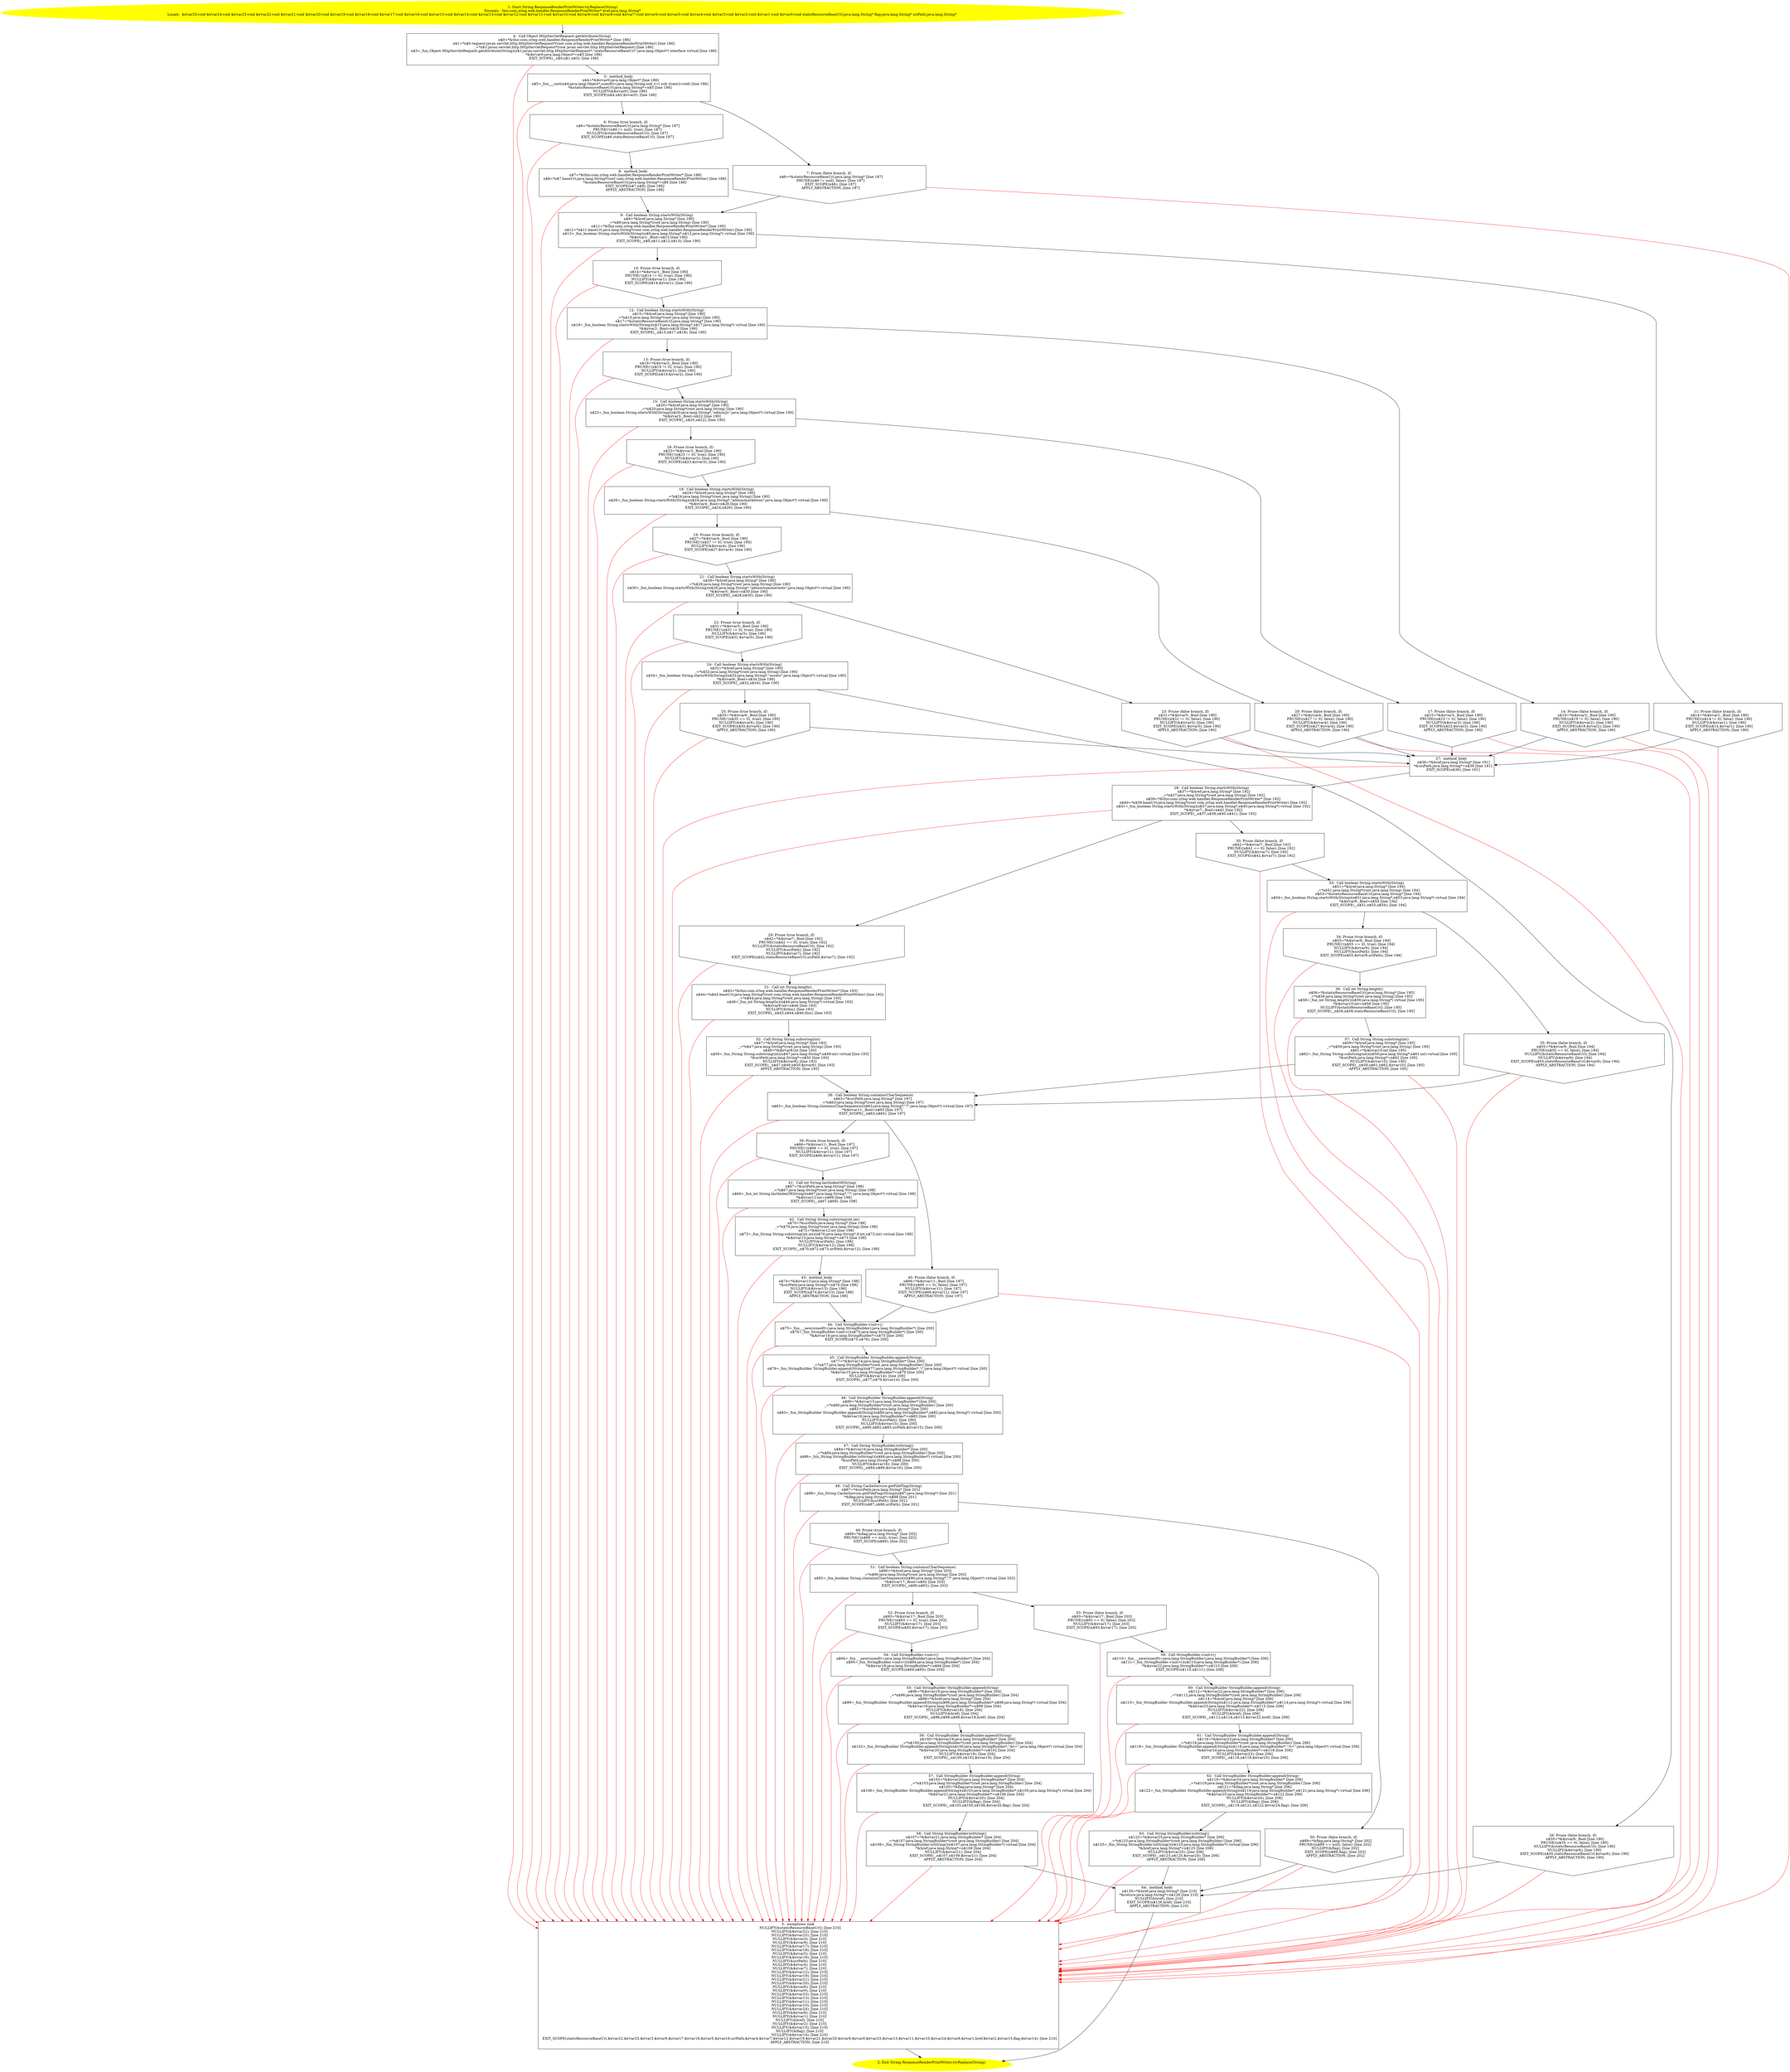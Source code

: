 /* @generated */
digraph cfg {
"com.zrlog.web.handler.ResponseRenderPrintWriter.tryReplace(java.lang.String):java.lang.String.f163c1939271017fa04a72e50dd56a52_1" [label="1: Start String ResponseRenderPrintWriter.tryReplace(String)\nFormals:  this:com.zrlog.web.handler.ResponseRenderPrintWriter* href:java.lang.String*\nLocals:  $irvar25:void $irvar24:void $irvar23:void $irvar22:void $irvar21:void $irvar20:void $irvar19:void $irvar18:void $irvar17:void $irvar16:void $irvar15:void $irvar14:void $irvar13:void $irvar12:void $irvar11:void $irvar10:void $irvar9:void $irvar8:void $irvar7:void $irvar6:void $irvar5:void $irvar4:void $irvar3:void $irvar2:void $irvar1:void $irvar0:void staticResourceBaseUrl:java.lang.String* flag:java.lang.String* uriPath:java.lang.String* \n  " color=yellow style=filled]
	

	 "com.zrlog.web.handler.ResponseRenderPrintWriter.tryReplace(java.lang.String):java.lang.String.f163c1939271017fa04a72e50dd56a52_1" -> "com.zrlog.web.handler.ResponseRenderPrintWriter.tryReplace(java.lang.String):java.lang.String.f163c1939271017fa04a72e50dd56a52_4" ;
"com.zrlog.web.handler.ResponseRenderPrintWriter.tryReplace(java.lang.String):java.lang.String.f163c1939271017fa04a72e50dd56a52_2" [label="2: Exit String ResponseRenderPrintWriter.tryReplace(String) \n  " color=yellow style=filled]
	

"com.zrlog.web.handler.ResponseRenderPrintWriter.tryReplace(java.lang.String):java.lang.String.f163c1939271017fa04a72e50dd56a52_3" [label="3:  exceptions sink \n   NULLIFY(&staticResourceBaseUrl); [line 210]\n  NULLIFY(&$irvar22); [line 210]\n  NULLIFY(&$irvar25); [line 210]\n  NULLIFY(&$irvar3); [line 210]\n  NULLIFY(&$irvar9); [line 210]\n  NULLIFY(&$irvar17); [line 210]\n  NULLIFY(&$irvar18); [line 210]\n  NULLIFY(&$irvar5); [line 210]\n  NULLIFY(&$irvar16); [line 210]\n  NULLIFY(&uriPath); [line 210]\n  NULLIFY(&$irvar4); [line 210]\n  NULLIFY(&$irvar7); [line 210]\n  NULLIFY(&$irvar12); [line 210]\n  NULLIFY(&$irvar19); [line 210]\n  NULLIFY(&$irvar21); [line 210]\n  NULLIFY(&$irvar20); [line 210]\n  NULLIFY(&$irvar6); [line 210]\n  NULLIFY(&$irvar0); [line 210]\n  NULLIFY(&$irvar23); [line 210]\n  NULLIFY(&$irvar13); [line 210]\n  NULLIFY(&$irvar11); [line 210]\n  NULLIFY(&$irvar10); [line 210]\n  NULLIFY(&$irvar24); [line 210]\n  NULLIFY(&$irvar8); [line 210]\n  NULLIFY(&$irvar1); [line 210]\n  NULLIFY(&href); [line 210]\n  NULLIFY(&$irvar2); [line 210]\n  NULLIFY(&$irvar15); [line 210]\n  NULLIFY(&flag); [line 210]\n  NULLIFY(&$irvar14); [line 210]\n  EXIT_SCOPE(staticResourceBaseUrl,$irvar22,$irvar25,$irvar3,$irvar9,$irvar17,$irvar18,$irvar5,$irvar16,uriPath,$irvar4,$irvar7,$irvar12,$irvar19,$irvar21,$irvar20,$irvar6,$irvar0,$irvar23,$irvar13,$irvar11,$irvar10,$irvar24,$irvar8,$irvar1,href,$irvar2,$irvar15,flag,$irvar14); [line 210]\n  APPLY_ABSTRACTION; [line 210]\n " shape="box"]
	

	 "com.zrlog.web.handler.ResponseRenderPrintWriter.tryReplace(java.lang.String):java.lang.String.f163c1939271017fa04a72e50dd56a52_3" -> "com.zrlog.web.handler.ResponseRenderPrintWriter.tryReplace(java.lang.String):java.lang.String.f163c1939271017fa04a72e50dd56a52_2" ;
"com.zrlog.web.handler.ResponseRenderPrintWriter.tryReplace(java.lang.String):java.lang.String.f163c1939271017fa04a72e50dd56a52_4" [label="4:  Call Object HttpServletRequest.getAttribute(String) \n   n$0=*&this:com.zrlog.web.handler.ResponseRenderPrintWriter* [line 186]\n  n$1=*n$0.request:javax.servlet.http.HttpServletRequest*(root com.zrlog.web.handler.ResponseRenderPrintWriter) [line 186]\n  _=*n$1:javax.servlet.http.HttpServletRequest*(root javax.servlet.http.HttpServletRequest) [line 186]\n  n$3=_fun_Object HttpServletRequest.getAttribute(String)(n$1:javax.servlet.http.HttpServletRequest*,\"staticResourceBaseUrl\":java.lang.Object*) interface virtual [line 186]\n  *&$irvar0:java.lang.Object*=n$3 [line 186]\n  EXIT_SCOPE(_,n$0,n$1,n$3); [line 186]\n " shape="box"]
	

	 "com.zrlog.web.handler.ResponseRenderPrintWriter.tryReplace(java.lang.String):java.lang.String.f163c1939271017fa04a72e50dd56a52_4" -> "com.zrlog.web.handler.ResponseRenderPrintWriter.tryReplace(java.lang.String):java.lang.String.f163c1939271017fa04a72e50dd56a52_5" ;
	 "com.zrlog.web.handler.ResponseRenderPrintWriter.tryReplace(java.lang.String):java.lang.String.f163c1939271017fa04a72e50dd56a52_4" -> "com.zrlog.web.handler.ResponseRenderPrintWriter.tryReplace(java.lang.String):java.lang.String.f163c1939271017fa04a72e50dd56a52_3" [color="red" ];
"com.zrlog.web.handler.ResponseRenderPrintWriter.tryReplace(java.lang.String):java.lang.String.f163c1939271017fa04a72e50dd56a52_5" [label="5:  method_body \n   n$4=*&$irvar0:java.lang.Object* [line 186]\n  n$5=_fun___cast(n$4:java.lang.Object*,sizeof(t=java.lang.String;sub_t=( sub )(cast)):void) [line 186]\n  *&staticResourceBaseUrl:java.lang.String*=n$5 [line 186]\n  NULLIFY(&$irvar0); [line 186]\n  EXIT_SCOPE(n$4,n$5,$irvar0); [line 186]\n " shape="box"]
	

	 "com.zrlog.web.handler.ResponseRenderPrintWriter.tryReplace(java.lang.String):java.lang.String.f163c1939271017fa04a72e50dd56a52_5" -> "com.zrlog.web.handler.ResponseRenderPrintWriter.tryReplace(java.lang.String):java.lang.String.f163c1939271017fa04a72e50dd56a52_6" ;
	 "com.zrlog.web.handler.ResponseRenderPrintWriter.tryReplace(java.lang.String):java.lang.String.f163c1939271017fa04a72e50dd56a52_5" -> "com.zrlog.web.handler.ResponseRenderPrintWriter.tryReplace(java.lang.String):java.lang.String.f163c1939271017fa04a72e50dd56a52_7" ;
	 "com.zrlog.web.handler.ResponseRenderPrintWriter.tryReplace(java.lang.String):java.lang.String.f163c1939271017fa04a72e50dd56a52_5" -> "com.zrlog.web.handler.ResponseRenderPrintWriter.tryReplace(java.lang.String):java.lang.String.f163c1939271017fa04a72e50dd56a52_3" [color="red" ];
"com.zrlog.web.handler.ResponseRenderPrintWriter.tryReplace(java.lang.String):java.lang.String.f163c1939271017fa04a72e50dd56a52_6" [label="6: Prune (true branch, if) \n   n$6=*&staticResourceBaseUrl:java.lang.String* [line 187]\n  PRUNE(!(n$6 != null), true); [line 187]\n  NULLIFY(&staticResourceBaseUrl); [line 187]\n  EXIT_SCOPE(n$6,staticResourceBaseUrl); [line 187]\n " shape="invhouse"]
	

	 "com.zrlog.web.handler.ResponseRenderPrintWriter.tryReplace(java.lang.String):java.lang.String.f163c1939271017fa04a72e50dd56a52_6" -> "com.zrlog.web.handler.ResponseRenderPrintWriter.tryReplace(java.lang.String):java.lang.String.f163c1939271017fa04a72e50dd56a52_8" ;
	 "com.zrlog.web.handler.ResponseRenderPrintWriter.tryReplace(java.lang.String):java.lang.String.f163c1939271017fa04a72e50dd56a52_6" -> "com.zrlog.web.handler.ResponseRenderPrintWriter.tryReplace(java.lang.String):java.lang.String.f163c1939271017fa04a72e50dd56a52_3" [color="red" ];
"com.zrlog.web.handler.ResponseRenderPrintWriter.tryReplace(java.lang.String):java.lang.String.f163c1939271017fa04a72e50dd56a52_7" [label="7: Prune (false branch, if) \n   n$6=*&staticResourceBaseUrl:java.lang.String* [line 187]\n  PRUNE((n$6 != null), false); [line 187]\n  EXIT_SCOPE(n$6); [line 187]\n  APPLY_ABSTRACTION; [line 187]\n " shape="invhouse"]
	

	 "com.zrlog.web.handler.ResponseRenderPrintWriter.tryReplace(java.lang.String):java.lang.String.f163c1939271017fa04a72e50dd56a52_7" -> "com.zrlog.web.handler.ResponseRenderPrintWriter.tryReplace(java.lang.String):java.lang.String.f163c1939271017fa04a72e50dd56a52_9" ;
	 "com.zrlog.web.handler.ResponseRenderPrintWriter.tryReplace(java.lang.String):java.lang.String.f163c1939271017fa04a72e50dd56a52_7" -> "com.zrlog.web.handler.ResponseRenderPrintWriter.tryReplace(java.lang.String):java.lang.String.f163c1939271017fa04a72e50dd56a52_3" [color="red" ];
"com.zrlog.web.handler.ResponseRenderPrintWriter.tryReplace(java.lang.String):java.lang.String.f163c1939271017fa04a72e50dd56a52_8" [label="8:  method_body \n   n$7=*&this:com.zrlog.web.handler.ResponseRenderPrintWriter* [line 188]\n  n$8=*n$7.baseUrl:java.lang.String*(root com.zrlog.web.handler.ResponseRenderPrintWriter) [line 188]\n  *&staticResourceBaseUrl:java.lang.String*=n$8 [line 188]\n  EXIT_SCOPE(n$7,n$8); [line 188]\n  APPLY_ABSTRACTION; [line 188]\n " shape="box"]
	

	 "com.zrlog.web.handler.ResponseRenderPrintWriter.tryReplace(java.lang.String):java.lang.String.f163c1939271017fa04a72e50dd56a52_8" -> "com.zrlog.web.handler.ResponseRenderPrintWriter.tryReplace(java.lang.String):java.lang.String.f163c1939271017fa04a72e50dd56a52_9" ;
	 "com.zrlog.web.handler.ResponseRenderPrintWriter.tryReplace(java.lang.String):java.lang.String.f163c1939271017fa04a72e50dd56a52_8" -> "com.zrlog.web.handler.ResponseRenderPrintWriter.tryReplace(java.lang.String):java.lang.String.f163c1939271017fa04a72e50dd56a52_3" [color="red" ];
"com.zrlog.web.handler.ResponseRenderPrintWriter.tryReplace(java.lang.String):java.lang.String.f163c1939271017fa04a72e50dd56a52_9" [label="9:  Call boolean String.startsWith(String) \n   n$9=*&href:java.lang.String* [line 190]\n  _=*n$9:java.lang.String*(root java.lang.String) [line 190]\n  n$11=*&this:com.zrlog.web.handler.ResponseRenderPrintWriter* [line 190]\n  n$12=*n$11.baseUrl:java.lang.String*(root com.zrlog.web.handler.ResponseRenderPrintWriter) [line 190]\n  n$13=_fun_boolean String.startsWith(String)(n$9:java.lang.String*,n$12:java.lang.String*) virtual [line 190]\n  *&$irvar1:_Bool=n$13 [line 190]\n  EXIT_SCOPE(_,n$9,n$11,n$12,n$13); [line 190]\n " shape="box"]
	

	 "com.zrlog.web.handler.ResponseRenderPrintWriter.tryReplace(java.lang.String):java.lang.String.f163c1939271017fa04a72e50dd56a52_9" -> "com.zrlog.web.handler.ResponseRenderPrintWriter.tryReplace(java.lang.String):java.lang.String.f163c1939271017fa04a72e50dd56a52_10" ;
	 "com.zrlog.web.handler.ResponseRenderPrintWriter.tryReplace(java.lang.String):java.lang.String.f163c1939271017fa04a72e50dd56a52_9" -> "com.zrlog.web.handler.ResponseRenderPrintWriter.tryReplace(java.lang.String):java.lang.String.f163c1939271017fa04a72e50dd56a52_11" ;
	 "com.zrlog.web.handler.ResponseRenderPrintWriter.tryReplace(java.lang.String):java.lang.String.f163c1939271017fa04a72e50dd56a52_9" -> "com.zrlog.web.handler.ResponseRenderPrintWriter.tryReplace(java.lang.String):java.lang.String.f163c1939271017fa04a72e50dd56a52_3" [color="red" ];
"com.zrlog.web.handler.ResponseRenderPrintWriter.tryReplace(java.lang.String):java.lang.String.f163c1939271017fa04a72e50dd56a52_10" [label="10: Prune (true branch, if) \n   n$14=*&$irvar1:_Bool [line 190]\n  PRUNE(!(n$14 != 0), true); [line 190]\n  NULLIFY(&$irvar1); [line 190]\n  EXIT_SCOPE(n$14,$irvar1); [line 190]\n " shape="invhouse"]
	

	 "com.zrlog.web.handler.ResponseRenderPrintWriter.tryReplace(java.lang.String):java.lang.String.f163c1939271017fa04a72e50dd56a52_10" -> "com.zrlog.web.handler.ResponseRenderPrintWriter.tryReplace(java.lang.String):java.lang.String.f163c1939271017fa04a72e50dd56a52_12" ;
	 "com.zrlog.web.handler.ResponseRenderPrintWriter.tryReplace(java.lang.String):java.lang.String.f163c1939271017fa04a72e50dd56a52_10" -> "com.zrlog.web.handler.ResponseRenderPrintWriter.tryReplace(java.lang.String):java.lang.String.f163c1939271017fa04a72e50dd56a52_3" [color="red" ];
"com.zrlog.web.handler.ResponseRenderPrintWriter.tryReplace(java.lang.String):java.lang.String.f163c1939271017fa04a72e50dd56a52_11" [label="11: Prune (false branch, if) \n   n$14=*&$irvar1:_Bool [line 190]\n  PRUNE((n$14 != 0), false); [line 190]\n  NULLIFY(&$irvar1); [line 190]\n  EXIT_SCOPE(n$14,$irvar1); [line 190]\n  APPLY_ABSTRACTION; [line 190]\n " shape="invhouse"]
	

	 "com.zrlog.web.handler.ResponseRenderPrintWriter.tryReplace(java.lang.String):java.lang.String.f163c1939271017fa04a72e50dd56a52_11" -> "com.zrlog.web.handler.ResponseRenderPrintWriter.tryReplace(java.lang.String):java.lang.String.f163c1939271017fa04a72e50dd56a52_27" ;
	 "com.zrlog.web.handler.ResponseRenderPrintWriter.tryReplace(java.lang.String):java.lang.String.f163c1939271017fa04a72e50dd56a52_11" -> "com.zrlog.web.handler.ResponseRenderPrintWriter.tryReplace(java.lang.String):java.lang.String.f163c1939271017fa04a72e50dd56a52_3" [color="red" ];
"com.zrlog.web.handler.ResponseRenderPrintWriter.tryReplace(java.lang.String):java.lang.String.f163c1939271017fa04a72e50dd56a52_12" [label="12:  Call boolean String.startsWith(String) \n   n$15=*&href:java.lang.String* [line 190]\n  _=*n$15:java.lang.String*(root java.lang.String) [line 190]\n  n$17=*&staticResourceBaseUrl:java.lang.String* [line 190]\n  n$18=_fun_boolean String.startsWith(String)(n$15:java.lang.String*,n$17:java.lang.String*) virtual [line 190]\n  *&$irvar2:_Bool=n$18 [line 190]\n  EXIT_SCOPE(_,n$15,n$17,n$18); [line 190]\n " shape="box"]
	

	 "com.zrlog.web.handler.ResponseRenderPrintWriter.tryReplace(java.lang.String):java.lang.String.f163c1939271017fa04a72e50dd56a52_12" -> "com.zrlog.web.handler.ResponseRenderPrintWriter.tryReplace(java.lang.String):java.lang.String.f163c1939271017fa04a72e50dd56a52_13" ;
	 "com.zrlog.web.handler.ResponseRenderPrintWriter.tryReplace(java.lang.String):java.lang.String.f163c1939271017fa04a72e50dd56a52_12" -> "com.zrlog.web.handler.ResponseRenderPrintWriter.tryReplace(java.lang.String):java.lang.String.f163c1939271017fa04a72e50dd56a52_14" ;
	 "com.zrlog.web.handler.ResponseRenderPrintWriter.tryReplace(java.lang.String):java.lang.String.f163c1939271017fa04a72e50dd56a52_12" -> "com.zrlog.web.handler.ResponseRenderPrintWriter.tryReplace(java.lang.String):java.lang.String.f163c1939271017fa04a72e50dd56a52_3" [color="red" ];
"com.zrlog.web.handler.ResponseRenderPrintWriter.tryReplace(java.lang.String):java.lang.String.f163c1939271017fa04a72e50dd56a52_13" [label="13: Prune (true branch, if) \n   n$19=*&$irvar2:_Bool [line 190]\n  PRUNE(!(n$19 != 0), true); [line 190]\n  NULLIFY(&$irvar2); [line 190]\n  EXIT_SCOPE(n$19,$irvar2); [line 190]\n " shape="invhouse"]
	

	 "com.zrlog.web.handler.ResponseRenderPrintWriter.tryReplace(java.lang.String):java.lang.String.f163c1939271017fa04a72e50dd56a52_13" -> "com.zrlog.web.handler.ResponseRenderPrintWriter.tryReplace(java.lang.String):java.lang.String.f163c1939271017fa04a72e50dd56a52_15" ;
	 "com.zrlog.web.handler.ResponseRenderPrintWriter.tryReplace(java.lang.String):java.lang.String.f163c1939271017fa04a72e50dd56a52_13" -> "com.zrlog.web.handler.ResponseRenderPrintWriter.tryReplace(java.lang.String):java.lang.String.f163c1939271017fa04a72e50dd56a52_3" [color="red" ];
"com.zrlog.web.handler.ResponseRenderPrintWriter.tryReplace(java.lang.String):java.lang.String.f163c1939271017fa04a72e50dd56a52_14" [label="14: Prune (false branch, if) \n   n$19=*&$irvar2:_Bool [line 190]\n  PRUNE((n$19 != 0), false); [line 190]\n  NULLIFY(&$irvar2); [line 190]\n  EXIT_SCOPE(n$19,$irvar2); [line 190]\n  APPLY_ABSTRACTION; [line 190]\n " shape="invhouse"]
	

	 "com.zrlog.web.handler.ResponseRenderPrintWriter.tryReplace(java.lang.String):java.lang.String.f163c1939271017fa04a72e50dd56a52_14" -> "com.zrlog.web.handler.ResponseRenderPrintWriter.tryReplace(java.lang.String):java.lang.String.f163c1939271017fa04a72e50dd56a52_27" ;
	 "com.zrlog.web.handler.ResponseRenderPrintWriter.tryReplace(java.lang.String):java.lang.String.f163c1939271017fa04a72e50dd56a52_14" -> "com.zrlog.web.handler.ResponseRenderPrintWriter.tryReplace(java.lang.String):java.lang.String.f163c1939271017fa04a72e50dd56a52_3" [color="red" ];
"com.zrlog.web.handler.ResponseRenderPrintWriter.tryReplace(java.lang.String):java.lang.String.f163c1939271017fa04a72e50dd56a52_15" [label="15:  Call boolean String.startsWith(String) \n   n$20=*&href:java.lang.String* [line 190]\n  _=*n$20:java.lang.String*(root java.lang.String) [line 190]\n  n$22=_fun_boolean String.startsWith(String)(n$20:java.lang.String*,\"admin/js\":java.lang.Object*) virtual [line 190]\n  *&$irvar3:_Bool=n$22 [line 190]\n  EXIT_SCOPE(_,n$20,n$22); [line 190]\n " shape="box"]
	

	 "com.zrlog.web.handler.ResponseRenderPrintWriter.tryReplace(java.lang.String):java.lang.String.f163c1939271017fa04a72e50dd56a52_15" -> "com.zrlog.web.handler.ResponseRenderPrintWriter.tryReplace(java.lang.String):java.lang.String.f163c1939271017fa04a72e50dd56a52_16" ;
	 "com.zrlog.web.handler.ResponseRenderPrintWriter.tryReplace(java.lang.String):java.lang.String.f163c1939271017fa04a72e50dd56a52_15" -> "com.zrlog.web.handler.ResponseRenderPrintWriter.tryReplace(java.lang.String):java.lang.String.f163c1939271017fa04a72e50dd56a52_17" ;
	 "com.zrlog.web.handler.ResponseRenderPrintWriter.tryReplace(java.lang.String):java.lang.String.f163c1939271017fa04a72e50dd56a52_15" -> "com.zrlog.web.handler.ResponseRenderPrintWriter.tryReplace(java.lang.String):java.lang.String.f163c1939271017fa04a72e50dd56a52_3" [color="red" ];
"com.zrlog.web.handler.ResponseRenderPrintWriter.tryReplace(java.lang.String):java.lang.String.f163c1939271017fa04a72e50dd56a52_16" [label="16: Prune (true branch, if) \n   n$23=*&$irvar3:_Bool [line 190]\n  PRUNE(!(n$23 != 0), true); [line 190]\n  NULLIFY(&$irvar3); [line 190]\n  EXIT_SCOPE(n$23,$irvar3); [line 190]\n " shape="invhouse"]
	

	 "com.zrlog.web.handler.ResponseRenderPrintWriter.tryReplace(java.lang.String):java.lang.String.f163c1939271017fa04a72e50dd56a52_16" -> "com.zrlog.web.handler.ResponseRenderPrintWriter.tryReplace(java.lang.String):java.lang.String.f163c1939271017fa04a72e50dd56a52_18" ;
	 "com.zrlog.web.handler.ResponseRenderPrintWriter.tryReplace(java.lang.String):java.lang.String.f163c1939271017fa04a72e50dd56a52_16" -> "com.zrlog.web.handler.ResponseRenderPrintWriter.tryReplace(java.lang.String):java.lang.String.f163c1939271017fa04a72e50dd56a52_3" [color="red" ];
"com.zrlog.web.handler.ResponseRenderPrintWriter.tryReplace(java.lang.String):java.lang.String.f163c1939271017fa04a72e50dd56a52_17" [label="17: Prune (false branch, if) \n   n$23=*&$irvar3:_Bool [line 190]\n  PRUNE((n$23 != 0), false); [line 190]\n  NULLIFY(&$irvar3); [line 190]\n  EXIT_SCOPE(n$23,$irvar3); [line 190]\n  APPLY_ABSTRACTION; [line 190]\n " shape="invhouse"]
	

	 "com.zrlog.web.handler.ResponseRenderPrintWriter.tryReplace(java.lang.String):java.lang.String.f163c1939271017fa04a72e50dd56a52_17" -> "com.zrlog.web.handler.ResponseRenderPrintWriter.tryReplace(java.lang.String):java.lang.String.f163c1939271017fa04a72e50dd56a52_27" ;
	 "com.zrlog.web.handler.ResponseRenderPrintWriter.tryReplace(java.lang.String):java.lang.String.f163c1939271017fa04a72e50dd56a52_17" -> "com.zrlog.web.handler.ResponseRenderPrintWriter.tryReplace(java.lang.String):java.lang.String.f163c1939271017fa04a72e50dd56a52_3" [color="red" ];
"com.zrlog.web.handler.ResponseRenderPrintWriter.tryReplace(java.lang.String):java.lang.String.f163c1939271017fa04a72e50dd56a52_18" [label="18:  Call boolean String.startsWith(String) \n   n$24=*&href:java.lang.String* [line 190]\n  _=*n$24:java.lang.String*(root java.lang.String) [line 190]\n  n$26=_fun_boolean String.startsWith(String)(n$24:java.lang.String*,\"admin/markdwon\":java.lang.Object*) virtual [line 190]\n  *&$irvar4:_Bool=n$26 [line 190]\n  EXIT_SCOPE(_,n$24,n$26); [line 190]\n " shape="box"]
	

	 "com.zrlog.web.handler.ResponseRenderPrintWriter.tryReplace(java.lang.String):java.lang.String.f163c1939271017fa04a72e50dd56a52_18" -> "com.zrlog.web.handler.ResponseRenderPrintWriter.tryReplace(java.lang.String):java.lang.String.f163c1939271017fa04a72e50dd56a52_19" ;
	 "com.zrlog.web.handler.ResponseRenderPrintWriter.tryReplace(java.lang.String):java.lang.String.f163c1939271017fa04a72e50dd56a52_18" -> "com.zrlog.web.handler.ResponseRenderPrintWriter.tryReplace(java.lang.String):java.lang.String.f163c1939271017fa04a72e50dd56a52_20" ;
	 "com.zrlog.web.handler.ResponseRenderPrintWriter.tryReplace(java.lang.String):java.lang.String.f163c1939271017fa04a72e50dd56a52_18" -> "com.zrlog.web.handler.ResponseRenderPrintWriter.tryReplace(java.lang.String):java.lang.String.f163c1939271017fa04a72e50dd56a52_3" [color="red" ];
"com.zrlog.web.handler.ResponseRenderPrintWriter.tryReplace(java.lang.String):java.lang.String.f163c1939271017fa04a72e50dd56a52_19" [label="19: Prune (true branch, if) \n   n$27=*&$irvar4:_Bool [line 190]\n  PRUNE(!(n$27 != 0), true); [line 190]\n  NULLIFY(&$irvar4); [line 190]\n  EXIT_SCOPE(n$27,$irvar4); [line 190]\n " shape="invhouse"]
	

	 "com.zrlog.web.handler.ResponseRenderPrintWriter.tryReplace(java.lang.String):java.lang.String.f163c1939271017fa04a72e50dd56a52_19" -> "com.zrlog.web.handler.ResponseRenderPrintWriter.tryReplace(java.lang.String):java.lang.String.f163c1939271017fa04a72e50dd56a52_21" ;
	 "com.zrlog.web.handler.ResponseRenderPrintWriter.tryReplace(java.lang.String):java.lang.String.f163c1939271017fa04a72e50dd56a52_19" -> "com.zrlog.web.handler.ResponseRenderPrintWriter.tryReplace(java.lang.String):java.lang.String.f163c1939271017fa04a72e50dd56a52_3" [color="red" ];
"com.zrlog.web.handler.ResponseRenderPrintWriter.tryReplace(java.lang.String):java.lang.String.f163c1939271017fa04a72e50dd56a52_20" [label="20: Prune (false branch, if) \n   n$27=*&$irvar4:_Bool [line 190]\n  PRUNE((n$27 != 0), false); [line 190]\n  NULLIFY(&$irvar4); [line 190]\n  EXIT_SCOPE(n$27,$irvar4); [line 190]\n  APPLY_ABSTRACTION; [line 190]\n " shape="invhouse"]
	

	 "com.zrlog.web.handler.ResponseRenderPrintWriter.tryReplace(java.lang.String):java.lang.String.f163c1939271017fa04a72e50dd56a52_20" -> "com.zrlog.web.handler.ResponseRenderPrintWriter.tryReplace(java.lang.String):java.lang.String.f163c1939271017fa04a72e50dd56a52_27" ;
	 "com.zrlog.web.handler.ResponseRenderPrintWriter.tryReplace(java.lang.String):java.lang.String.f163c1939271017fa04a72e50dd56a52_20" -> "com.zrlog.web.handler.ResponseRenderPrintWriter.tryReplace(java.lang.String):java.lang.String.f163c1939271017fa04a72e50dd56a52_3" [color="red" ];
"com.zrlog.web.handler.ResponseRenderPrintWriter.tryReplace(java.lang.String):java.lang.String.f163c1939271017fa04a72e50dd56a52_21" [label="21:  Call boolean String.startsWith(String) \n   n$28=*&href:java.lang.String* [line 190]\n  _=*n$28:java.lang.String*(root java.lang.String) [line 190]\n  n$30=_fun_boolean String.startsWith(String)(n$28:java.lang.String*,\"admin/summernote\":java.lang.Object*) virtual [line 190]\n  *&$irvar5:_Bool=n$30 [line 190]\n  EXIT_SCOPE(_,n$28,n$30); [line 190]\n " shape="box"]
	

	 "com.zrlog.web.handler.ResponseRenderPrintWriter.tryReplace(java.lang.String):java.lang.String.f163c1939271017fa04a72e50dd56a52_21" -> "com.zrlog.web.handler.ResponseRenderPrintWriter.tryReplace(java.lang.String):java.lang.String.f163c1939271017fa04a72e50dd56a52_22" ;
	 "com.zrlog.web.handler.ResponseRenderPrintWriter.tryReplace(java.lang.String):java.lang.String.f163c1939271017fa04a72e50dd56a52_21" -> "com.zrlog.web.handler.ResponseRenderPrintWriter.tryReplace(java.lang.String):java.lang.String.f163c1939271017fa04a72e50dd56a52_23" ;
	 "com.zrlog.web.handler.ResponseRenderPrintWriter.tryReplace(java.lang.String):java.lang.String.f163c1939271017fa04a72e50dd56a52_21" -> "com.zrlog.web.handler.ResponseRenderPrintWriter.tryReplace(java.lang.String):java.lang.String.f163c1939271017fa04a72e50dd56a52_3" [color="red" ];
"com.zrlog.web.handler.ResponseRenderPrintWriter.tryReplace(java.lang.String):java.lang.String.f163c1939271017fa04a72e50dd56a52_22" [label="22: Prune (true branch, if) \n   n$31=*&$irvar5:_Bool [line 190]\n  PRUNE(!(n$31 != 0), true); [line 190]\n  NULLIFY(&$irvar5); [line 190]\n  EXIT_SCOPE(n$31,$irvar5); [line 190]\n " shape="invhouse"]
	

	 "com.zrlog.web.handler.ResponseRenderPrintWriter.tryReplace(java.lang.String):java.lang.String.f163c1939271017fa04a72e50dd56a52_22" -> "com.zrlog.web.handler.ResponseRenderPrintWriter.tryReplace(java.lang.String):java.lang.String.f163c1939271017fa04a72e50dd56a52_24" ;
	 "com.zrlog.web.handler.ResponseRenderPrintWriter.tryReplace(java.lang.String):java.lang.String.f163c1939271017fa04a72e50dd56a52_22" -> "com.zrlog.web.handler.ResponseRenderPrintWriter.tryReplace(java.lang.String):java.lang.String.f163c1939271017fa04a72e50dd56a52_3" [color="red" ];
"com.zrlog.web.handler.ResponseRenderPrintWriter.tryReplace(java.lang.String):java.lang.String.f163c1939271017fa04a72e50dd56a52_23" [label="23: Prune (false branch, if) \n   n$31=*&$irvar5:_Bool [line 190]\n  PRUNE((n$31 != 0), false); [line 190]\n  NULLIFY(&$irvar5); [line 190]\n  EXIT_SCOPE(n$31,$irvar5); [line 190]\n  APPLY_ABSTRACTION; [line 190]\n " shape="invhouse"]
	

	 "com.zrlog.web.handler.ResponseRenderPrintWriter.tryReplace(java.lang.String):java.lang.String.f163c1939271017fa04a72e50dd56a52_23" -> "com.zrlog.web.handler.ResponseRenderPrintWriter.tryReplace(java.lang.String):java.lang.String.f163c1939271017fa04a72e50dd56a52_27" ;
	 "com.zrlog.web.handler.ResponseRenderPrintWriter.tryReplace(java.lang.String):java.lang.String.f163c1939271017fa04a72e50dd56a52_23" -> "com.zrlog.web.handler.ResponseRenderPrintWriter.tryReplace(java.lang.String):java.lang.String.f163c1939271017fa04a72e50dd56a52_3" [color="red" ];
"com.zrlog.web.handler.ResponseRenderPrintWriter.tryReplace(java.lang.String):java.lang.String.f163c1939271017fa04a72e50dd56a52_24" [label="24:  Call boolean String.startsWith(String) \n   n$32=*&href:java.lang.String* [line 190]\n  _=*n$32:java.lang.String*(root java.lang.String) [line 190]\n  n$34=_fun_boolean String.startsWith(String)(n$32:java.lang.String*,\"assets\":java.lang.Object*) virtual [line 190]\n  *&$irvar6:_Bool=n$34 [line 190]\n  EXIT_SCOPE(_,n$32,n$34); [line 190]\n " shape="box"]
	

	 "com.zrlog.web.handler.ResponseRenderPrintWriter.tryReplace(java.lang.String):java.lang.String.f163c1939271017fa04a72e50dd56a52_24" -> "com.zrlog.web.handler.ResponseRenderPrintWriter.tryReplace(java.lang.String):java.lang.String.f163c1939271017fa04a72e50dd56a52_25" ;
	 "com.zrlog.web.handler.ResponseRenderPrintWriter.tryReplace(java.lang.String):java.lang.String.f163c1939271017fa04a72e50dd56a52_24" -> "com.zrlog.web.handler.ResponseRenderPrintWriter.tryReplace(java.lang.String):java.lang.String.f163c1939271017fa04a72e50dd56a52_26" ;
	 "com.zrlog.web.handler.ResponseRenderPrintWriter.tryReplace(java.lang.String):java.lang.String.f163c1939271017fa04a72e50dd56a52_24" -> "com.zrlog.web.handler.ResponseRenderPrintWriter.tryReplace(java.lang.String):java.lang.String.f163c1939271017fa04a72e50dd56a52_3" [color="red" ];
"com.zrlog.web.handler.ResponseRenderPrintWriter.tryReplace(java.lang.String):java.lang.String.f163c1939271017fa04a72e50dd56a52_25" [label="25: Prune (true branch, if) \n   n$35=*&$irvar6:_Bool [line 190]\n  PRUNE(!(n$35 == 0), true); [line 190]\n  NULLIFY(&$irvar6); [line 190]\n  EXIT_SCOPE(n$35,$irvar6); [line 190]\n  APPLY_ABSTRACTION; [line 190]\n " shape="invhouse"]
	

	 "com.zrlog.web.handler.ResponseRenderPrintWriter.tryReplace(java.lang.String):java.lang.String.f163c1939271017fa04a72e50dd56a52_25" -> "com.zrlog.web.handler.ResponseRenderPrintWriter.tryReplace(java.lang.String):java.lang.String.f163c1939271017fa04a72e50dd56a52_27" ;
	 "com.zrlog.web.handler.ResponseRenderPrintWriter.tryReplace(java.lang.String):java.lang.String.f163c1939271017fa04a72e50dd56a52_25" -> "com.zrlog.web.handler.ResponseRenderPrintWriter.tryReplace(java.lang.String):java.lang.String.f163c1939271017fa04a72e50dd56a52_3" [color="red" ];
"com.zrlog.web.handler.ResponseRenderPrintWriter.tryReplace(java.lang.String):java.lang.String.f163c1939271017fa04a72e50dd56a52_26" [label="26: Prune (false branch, if) \n   n$35=*&$irvar6:_Bool [line 190]\n  PRUNE((n$35 == 0), false); [line 190]\n  NULLIFY(&staticResourceBaseUrl); [line 190]\n  NULLIFY(&$irvar6); [line 190]\n  EXIT_SCOPE(n$35,staticResourceBaseUrl,$irvar6); [line 190]\n  APPLY_ABSTRACTION; [line 190]\n " shape="invhouse"]
	

	 "com.zrlog.web.handler.ResponseRenderPrintWriter.tryReplace(java.lang.String):java.lang.String.f163c1939271017fa04a72e50dd56a52_26" -> "com.zrlog.web.handler.ResponseRenderPrintWriter.tryReplace(java.lang.String):java.lang.String.f163c1939271017fa04a72e50dd56a52_64" ;
	 "com.zrlog.web.handler.ResponseRenderPrintWriter.tryReplace(java.lang.String):java.lang.String.f163c1939271017fa04a72e50dd56a52_26" -> "com.zrlog.web.handler.ResponseRenderPrintWriter.tryReplace(java.lang.String):java.lang.String.f163c1939271017fa04a72e50dd56a52_3" [color="red" ];
"com.zrlog.web.handler.ResponseRenderPrintWriter.tryReplace(java.lang.String):java.lang.String.f163c1939271017fa04a72e50dd56a52_27" [label="27:  method_body \n   n$36=*&href:java.lang.String* [line 191]\n  *&uriPath:java.lang.String*=n$36 [line 191]\n  EXIT_SCOPE(n$36); [line 191]\n " shape="box"]
	

	 "com.zrlog.web.handler.ResponseRenderPrintWriter.tryReplace(java.lang.String):java.lang.String.f163c1939271017fa04a72e50dd56a52_27" -> "com.zrlog.web.handler.ResponseRenderPrintWriter.tryReplace(java.lang.String):java.lang.String.f163c1939271017fa04a72e50dd56a52_28" ;
	 "com.zrlog.web.handler.ResponseRenderPrintWriter.tryReplace(java.lang.String):java.lang.String.f163c1939271017fa04a72e50dd56a52_27" -> "com.zrlog.web.handler.ResponseRenderPrintWriter.tryReplace(java.lang.String):java.lang.String.f163c1939271017fa04a72e50dd56a52_3" [color="red" ];
"com.zrlog.web.handler.ResponseRenderPrintWriter.tryReplace(java.lang.String):java.lang.String.f163c1939271017fa04a72e50dd56a52_28" [label="28:  Call boolean String.startsWith(String) \n   n$37=*&href:java.lang.String* [line 192]\n  _=*n$37:java.lang.String*(root java.lang.String) [line 192]\n  n$39=*&this:com.zrlog.web.handler.ResponseRenderPrintWriter* [line 192]\n  n$40=*n$39.baseUrl:java.lang.String*(root com.zrlog.web.handler.ResponseRenderPrintWriter) [line 192]\n  n$41=_fun_boolean String.startsWith(String)(n$37:java.lang.String*,n$40:java.lang.String*) virtual [line 192]\n  *&$irvar7:_Bool=n$41 [line 192]\n  EXIT_SCOPE(_,n$37,n$39,n$40,n$41); [line 192]\n " shape="box"]
	

	 "com.zrlog.web.handler.ResponseRenderPrintWriter.tryReplace(java.lang.String):java.lang.String.f163c1939271017fa04a72e50dd56a52_28" -> "com.zrlog.web.handler.ResponseRenderPrintWriter.tryReplace(java.lang.String):java.lang.String.f163c1939271017fa04a72e50dd56a52_29" ;
	 "com.zrlog.web.handler.ResponseRenderPrintWriter.tryReplace(java.lang.String):java.lang.String.f163c1939271017fa04a72e50dd56a52_28" -> "com.zrlog.web.handler.ResponseRenderPrintWriter.tryReplace(java.lang.String):java.lang.String.f163c1939271017fa04a72e50dd56a52_30" ;
	 "com.zrlog.web.handler.ResponseRenderPrintWriter.tryReplace(java.lang.String):java.lang.String.f163c1939271017fa04a72e50dd56a52_28" -> "com.zrlog.web.handler.ResponseRenderPrintWriter.tryReplace(java.lang.String):java.lang.String.f163c1939271017fa04a72e50dd56a52_3" [color="red" ];
"com.zrlog.web.handler.ResponseRenderPrintWriter.tryReplace(java.lang.String):java.lang.String.f163c1939271017fa04a72e50dd56a52_29" [label="29: Prune (true branch, if) \n   n$42=*&$irvar7:_Bool [line 192]\n  PRUNE(!(n$42 == 0), true); [line 192]\n  NULLIFY(&staticResourceBaseUrl); [line 192]\n  NULLIFY(&uriPath); [line 192]\n  NULLIFY(&$irvar7); [line 192]\n  EXIT_SCOPE(n$42,staticResourceBaseUrl,uriPath,$irvar7); [line 192]\n " shape="invhouse"]
	

	 "com.zrlog.web.handler.ResponseRenderPrintWriter.tryReplace(java.lang.String):java.lang.String.f163c1939271017fa04a72e50dd56a52_29" -> "com.zrlog.web.handler.ResponseRenderPrintWriter.tryReplace(java.lang.String):java.lang.String.f163c1939271017fa04a72e50dd56a52_31" ;
	 "com.zrlog.web.handler.ResponseRenderPrintWriter.tryReplace(java.lang.String):java.lang.String.f163c1939271017fa04a72e50dd56a52_29" -> "com.zrlog.web.handler.ResponseRenderPrintWriter.tryReplace(java.lang.String):java.lang.String.f163c1939271017fa04a72e50dd56a52_3" [color="red" ];
"com.zrlog.web.handler.ResponseRenderPrintWriter.tryReplace(java.lang.String):java.lang.String.f163c1939271017fa04a72e50dd56a52_30" [label="30: Prune (false branch, if) \n   n$42=*&$irvar7:_Bool [line 192]\n  PRUNE((n$42 == 0), false); [line 192]\n  NULLIFY(&$irvar7); [line 192]\n  EXIT_SCOPE(n$42,$irvar7); [line 192]\n " shape="invhouse"]
	

	 "com.zrlog.web.handler.ResponseRenderPrintWriter.tryReplace(java.lang.String):java.lang.String.f163c1939271017fa04a72e50dd56a52_30" -> "com.zrlog.web.handler.ResponseRenderPrintWriter.tryReplace(java.lang.String):java.lang.String.f163c1939271017fa04a72e50dd56a52_33" ;
	 "com.zrlog.web.handler.ResponseRenderPrintWriter.tryReplace(java.lang.String):java.lang.String.f163c1939271017fa04a72e50dd56a52_30" -> "com.zrlog.web.handler.ResponseRenderPrintWriter.tryReplace(java.lang.String):java.lang.String.f163c1939271017fa04a72e50dd56a52_3" [color="red" ];
"com.zrlog.web.handler.ResponseRenderPrintWriter.tryReplace(java.lang.String):java.lang.String.f163c1939271017fa04a72e50dd56a52_31" [label="31:  Call int String.length() \n   n$43=*&this:com.zrlog.web.handler.ResponseRenderPrintWriter* [line 193]\n  n$44=*n$43.baseUrl:java.lang.String*(root com.zrlog.web.handler.ResponseRenderPrintWriter) [line 193]\n  _=*n$44:java.lang.String*(root java.lang.String) [line 193]\n  n$46=_fun_int String.length()(n$44:java.lang.String*) virtual [line 193]\n  *&$irvar8:int=n$46 [line 193]\n  NULLIFY(&this); [line 193]\n  EXIT_SCOPE(_,n$43,n$44,n$46,this); [line 193]\n " shape="box"]
	

	 "com.zrlog.web.handler.ResponseRenderPrintWriter.tryReplace(java.lang.String):java.lang.String.f163c1939271017fa04a72e50dd56a52_31" -> "com.zrlog.web.handler.ResponseRenderPrintWriter.tryReplace(java.lang.String):java.lang.String.f163c1939271017fa04a72e50dd56a52_32" ;
	 "com.zrlog.web.handler.ResponseRenderPrintWriter.tryReplace(java.lang.String):java.lang.String.f163c1939271017fa04a72e50dd56a52_31" -> "com.zrlog.web.handler.ResponseRenderPrintWriter.tryReplace(java.lang.String):java.lang.String.f163c1939271017fa04a72e50dd56a52_3" [color="red" ];
"com.zrlog.web.handler.ResponseRenderPrintWriter.tryReplace(java.lang.String):java.lang.String.f163c1939271017fa04a72e50dd56a52_32" [label="32:  Call String String.substring(int) \n   n$47=*&href:java.lang.String* [line 193]\n  _=*n$47:java.lang.String*(root java.lang.String) [line 193]\n  n$49=*&$irvar8:int [line 193]\n  n$50=_fun_String String.substring(int)(n$47:java.lang.String*,n$49:int) virtual [line 193]\n  *&uriPath:java.lang.String*=n$50 [line 193]\n  NULLIFY(&$irvar8); [line 193]\n  EXIT_SCOPE(_,n$47,n$49,n$50,$irvar8); [line 193]\n  APPLY_ABSTRACTION; [line 193]\n " shape="box"]
	

	 "com.zrlog.web.handler.ResponseRenderPrintWriter.tryReplace(java.lang.String):java.lang.String.f163c1939271017fa04a72e50dd56a52_32" -> "com.zrlog.web.handler.ResponseRenderPrintWriter.tryReplace(java.lang.String):java.lang.String.f163c1939271017fa04a72e50dd56a52_38" ;
	 "com.zrlog.web.handler.ResponseRenderPrintWriter.tryReplace(java.lang.String):java.lang.String.f163c1939271017fa04a72e50dd56a52_32" -> "com.zrlog.web.handler.ResponseRenderPrintWriter.tryReplace(java.lang.String):java.lang.String.f163c1939271017fa04a72e50dd56a52_3" [color="red" ];
"com.zrlog.web.handler.ResponseRenderPrintWriter.tryReplace(java.lang.String):java.lang.String.f163c1939271017fa04a72e50dd56a52_33" [label="33:  Call boolean String.startsWith(String) \n   n$51=*&href:java.lang.String* [line 194]\n  _=*n$51:java.lang.String*(root java.lang.String) [line 194]\n  n$53=*&staticResourceBaseUrl:java.lang.String* [line 194]\n  n$54=_fun_boolean String.startsWith(String)(n$51:java.lang.String*,n$53:java.lang.String*) virtual [line 194]\n  *&$irvar9:_Bool=n$54 [line 194]\n  EXIT_SCOPE(_,n$51,n$53,n$54); [line 194]\n " shape="box"]
	

	 "com.zrlog.web.handler.ResponseRenderPrintWriter.tryReplace(java.lang.String):java.lang.String.f163c1939271017fa04a72e50dd56a52_33" -> "com.zrlog.web.handler.ResponseRenderPrintWriter.tryReplace(java.lang.String):java.lang.String.f163c1939271017fa04a72e50dd56a52_34" ;
	 "com.zrlog.web.handler.ResponseRenderPrintWriter.tryReplace(java.lang.String):java.lang.String.f163c1939271017fa04a72e50dd56a52_33" -> "com.zrlog.web.handler.ResponseRenderPrintWriter.tryReplace(java.lang.String):java.lang.String.f163c1939271017fa04a72e50dd56a52_35" ;
	 "com.zrlog.web.handler.ResponseRenderPrintWriter.tryReplace(java.lang.String):java.lang.String.f163c1939271017fa04a72e50dd56a52_33" -> "com.zrlog.web.handler.ResponseRenderPrintWriter.tryReplace(java.lang.String):java.lang.String.f163c1939271017fa04a72e50dd56a52_3" [color="red" ];
"com.zrlog.web.handler.ResponseRenderPrintWriter.tryReplace(java.lang.String):java.lang.String.f163c1939271017fa04a72e50dd56a52_34" [label="34: Prune (true branch, if) \n   n$55=*&$irvar9:_Bool [line 194]\n  PRUNE(!(n$55 == 0), true); [line 194]\n  NULLIFY(&$irvar9); [line 194]\n  NULLIFY(&uriPath); [line 194]\n  EXIT_SCOPE(n$55,$irvar9,uriPath); [line 194]\n " shape="invhouse"]
	

	 "com.zrlog.web.handler.ResponseRenderPrintWriter.tryReplace(java.lang.String):java.lang.String.f163c1939271017fa04a72e50dd56a52_34" -> "com.zrlog.web.handler.ResponseRenderPrintWriter.tryReplace(java.lang.String):java.lang.String.f163c1939271017fa04a72e50dd56a52_36" ;
	 "com.zrlog.web.handler.ResponseRenderPrintWriter.tryReplace(java.lang.String):java.lang.String.f163c1939271017fa04a72e50dd56a52_34" -> "com.zrlog.web.handler.ResponseRenderPrintWriter.tryReplace(java.lang.String):java.lang.String.f163c1939271017fa04a72e50dd56a52_3" [color="red" ];
"com.zrlog.web.handler.ResponseRenderPrintWriter.tryReplace(java.lang.String):java.lang.String.f163c1939271017fa04a72e50dd56a52_35" [label="35: Prune (false branch, if) \n   n$55=*&$irvar9:_Bool [line 194]\n  PRUNE((n$55 == 0), false); [line 194]\n  NULLIFY(&staticResourceBaseUrl); [line 194]\n  NULLIFY(&$irvar9); [line 194]\n  EXIT_SCOPE(n$55,staticResourceBaseUrl,$irvar9); [line 194]\n  APPLY_ABSTRACTION; [line 194]\n " shape="invhouse"]
	

	 "com.zrlog.web.handler.ResponseRenderPrintWriter.tryReplace(java.lang.String):java.lang.String.f163c1939271017fa04a72e50dd56a52_35" -> "com.zrlog.web.handler.ResponseRenderPrintWriter.tryReplace(java.lang.String):java.lang.String.f163c1939271017fa04a72e50dd56a52_38" ;
	 "com.zrlog.web.handler.ResponseRenderPrintWriter.tryReplace(java.lang.String):java.lang.String.f163c1939271017fa04a72e50dd56a52_35" -> "com.zrlog.web.handler.ResponseRenderPrintWriter.tryReplace(java.lang.String):java.lang.String.f163c1939271017fa04a72e50dd56a52_3" [color="red" ];
"com.zrlog.web.handler.ResponseRenderPrintWriter.tryReplace(java.lang.String):java.lang.String.f163c1939271017fa04a72e50dd56a52_36" [label="36:  Call int String.length() \n   n$56=*&staticResourceBaseUrl:java.lang.String* [line 195]\n  _=*n$56:java.lang.String*(root java.lang.String) [line 195]\n  n$58=_fun_int String.length()(n$56:java.lang.String*) virtual [line 195]\n  *&$irvar10:int=n$58 [line 195]\n  NULLIFY(&staticResourceBaseUrl); [line 195]\n  EXIT_SCOPE(_,n$56,n$58,staticResourceBaseUrl); [line 195]\n " shape="box"]
	

	 "com.zrlog.web.handler.ResponseRenderPrintWriter.tryReplace(java.lang.String):java.lang.String.f163c1939271017fa04a72e50dd56a52_36" -> "com.zrlog.web.handler.ResponseRenderPrintWriter.tryReplace(java.lang.String):java.lang.String.f163c1939271017fa04a72e50dd56a52_37" ;
	 "com.zrlog.web.handler.ResponseRenderPrintWriter.tryReplace(java.lang.String):java.lang.String.f163c1939271017fa04a72e50dd56a52_36" -> "com.zrlog.web.handler.ResponseRenderPrintWriter.tryReplace(java.lang.String):java.lang.String.f163c1939271017fa04a72e50dd56a52_3" [color="red" ];
"com.zrlog.web.handler.ResponseRenderPrintWriter.tryReplace(java.lang.String):java.lang.String.f163c1939271017fa04a72e50dd56a52_37" [label="37:  Call String String.substring(int) \n   n$59=*&href:java.lang.String* [line 195]\n  _=*n$59:java.lang.String*(root java.lang.String) [line 195]\n  n$61=*&$irvar10:int [line 195]\n  n$62=_fun_String String.substring(int)(n$59:java.lang.String*,n$61:int) virtual [line 195]\n  *&uriPath:java.lang.String*=n$62 [line 195]\n  NULLIFY(&$irvar10); [line 195]\n  EXIT_SCOPE(_,n$59,n$61,n$62,$irvar10); [line 195]\n  APPLY_ABSTRACTION; [line 195]\n " shape="box"]
	

	 "com.zrlog.web.handler.ResponseRenderPrintWriter.tryReplace(java.lang.String):java.lang.String.f163c1939271017fa04a72e50dd56a52_37" -> "com.zrlog.web.handler.ResponseRenderPrintWriter.tryReplace(java.lang.String):java.lang.String.f163c1939271017fa04a72e50dd56a52_38" ;
	 "com.zrlog.web.handler.ResponseRenderPrintWriter.tryReplace(java.lang.String):java.lang.String.f163c1939271017fa04a72e50dd56a52_37" -> "com.zrlog.web.handler.ResponseRenderPrintWriter.tryReplace(java.lang.String):java.lang.String.f163c1939271017fa04a72e50dd56a52_3" [color="red" ];
"com.zrlog.web.handler.ResponseRenderPrintWriter.tryReplace(java.lang.String):java.lang.String.f163c1939271017fa04a72e50dd56a52_38" [label="38:  Call boolean String.contains(CharSequence) \n   n$63=*&uriPath:java.lang.String* [line 197]\n  _=*n$63:java.lang.String*(root java.lang.String) [line 197]\n  n$65=_fun_boolean String.contains(CharSequence)(n$63:java.lang.String*,\"?\":java.lang.Object*) virtual [line 197]\n  *&$irvar11:_Bool=n$65 [line 197]\n  EXIT_SCOPE(_,n$63,n$65); [line 197]\n " shape="box"]
	

	 "com.zrlog.web.handler.ResponseRenderPrintWriter.tryReplace(java.lang.String):java.lang.String.f163c1939271017fa04a72e50dd56a52_38" -> "com.zrlog.web.handler.ResponseRenderPrintWriter.tryReplace(java.lang.String):java.lang.String.f163c1939271017fa04a72e50dd56a52_39" ;
	 "com.zrlog.web.handler.ResponseRenderPrintWriter.tryReplace(java.lang.String):java.lang.String.f163c1939271017fa04a72e50dd56a52_38" -> "com.zrlog.web.handler.ResponseRenderPrintWriter.tryReplace(java.lang.String):java.lang.String.f163c1939271017fa04a72e50dd56a52_40" ;
	 "com.zrlog.web.handler.ResponseRenderPrintWriter.tryReplace(java.lang.String):java.lang.String.f163c1939271017fa04a72e50dd56a52_38" -> "com.zrlog.web.handler.ResponseRenderPrintWriter.tryReplace(java.lang.String):java.lang.String.f163c1939271017fa04a72e50dd56a52_3" [color="red" ];
"com.zrlog.web.handler.ResponseRenderPrintWriter.tryReplace(java.lang.String):java.lang.String.f163c1939271017fa04a72e50dd56a52_39" [label="39: Prune (true branch, if) \n   n$66=*&$irvar11:_Bool [line 197]\n  PRUNE(!(n$66 == 0), true); [line 197]\n  NULLIFY(&$irvar11); [line 197]\n  EXIT_SCOPE(n$66,$irvar11); [line 197]\n " shape="invhouse"]
	

	 "com.zrlog.web.handler.ResponseRenderPrintWriter.tryReplace(java.lang.String):java.lang.String.f163c1939271017fa04a72e50dd56a52_39" -> "com.zrlog.web.handler.ResponseRenderPrintWriter.tryReplace(java.lang.String):java.lang.String.f163c1939271017fa04a72e50dd56a52_41" ;
	 "com.zrlog.web.handler.ResponseRenderPrintWriter.tryReplace(java.lang.String):java.lang.String.f163c1939271017fa04a72e50dd56a52_39" -> "com.zrlog.web.handler.ResponseRenderPrintWriter.tryReplace(java.lang.String):java.lang.String.f163c1939271017fa04a72e50dd56a52_3" [color="red" ];
"com.zrlog.web.handler.ResponseRenderPrintWriter.tryReplace(java.lang.String):java.lang.String.f163c1939271017fa04a72e50dd56a52_40" [label="40: Prune (false branch, if) \n   n$66=*&$irvar11:_Bool [line 197]\n  PRUNE((n$66 == 0), false); [line 197]\n  NULLIFY(&$irvar11); [line 197]\n  EXIT_SCOPE(n$66,$irvar11); [line 197]\n  APPLY_ABSTRACTION; [line 197]\n " shape="invhouse"]
	

	 "com.zrlog.web.handler.ResponseRenderPrintWriter.tryReplace(java.lang.String):java.lang.String.f163c1939271017fa04a72e50dd56a52_40" -> "com.zrlog.web.handler.ResponseRenderPrintWriter.tryReplace(java.lang.String):java.lang.String.f163c1939271017fa04a72e50dd56a52_44" ;
	 "com.zrlog.web.handler.ResponseRenderPrintWriter.tryReplace(java.lang.String):java.lang.String.f163c1939271017fa04a72e50dd56a52_40" -> "com.zrlog.web.handler.ResponseRenderPrintWriter.tryReplace(java.lang.String):java.lang.String.f163c1939271017fa04a72e50dd56a52_3" [color="red" ];
"com.zrlog.web.handler.ResponseRenderPrintWriter.tryReplace(java.lang.String):java.lang.String.f163c1939271017fa04a72e50dd56a52_41" [label="41:  Call int String.lastIndexOf(String) \n   n$67=*&uriPath:java.lang.String* [line 198]\n  _=*n$67:java.lang.String*(root java.lang.String) [line 198]\n  n$69=_fun_int String.lastIndexOf(String)(n$67:java.lang.String*,\"?\":java.lang.Object*) virtual [line 198]\n  *&$irvar12:int=n$69 [line 198]\n  EXIT_SCOPE(_,n$67,n$69); [line 198]\n " shape="box"]
	

	 "com.zrlog.web.handler.ResponseRenderPrintWriter.tryReplace(java.lang.String):java.lang.String.f163c1939271017fa04a72e50dd56a52_41" -> "com.zrlog.web.handler.ResponseRenderPrintWriter.tryReplace(java.lang.String):java.lang.String.f163c1939271017fa04a72e50dd56a52_42" ;
	 "com.zrlog.web.handler.ResponseRenderPrintWriter.tryReplace(java.lang.String):java.lang.String.f163c1939271017fa04a72e50dd56a52_41" -> "com.zrlog.web.handler.ResponseRenderPrintWriter.tryReplace(java.lang.String):java.lang.String.f163c1939271017fa04a72e50dd56a52_3" [color="red" ];
"com.zrlog.web.handler.ResponseRenderPrintWriter.tryReplace(java.lang.String):java.lang.String.f163c1939271017fa04a72e50dd56a52_42" [label="42:  Call String String.substring(int,int) \n   n$70=*&uriPath:java.lang.String* [line 198]\n  _=*n$70:java.lang.String*(root java.lang.String) [line 198]\n  n$72=*&$irvar12:int [line 198]\n  n$73=_fun_String String.substring(int,int)(n$70:java.lang.String*,0:int,n$72:int) virtual [line 198]\n  *&$irvar13:java.lang.String*=n$73 [line 198]\n  NULLIFY(&uriPath); [line 198]\n  NULLIFY(&$irvar12); [line 198]\n  EXIT_SCOPE(_,n$70,n$72,n$73,uriPath,$irvar12); [line 198]\n " shape="box"]
	

	 "com.zrlog.web.handler.ResponseRenderPrintWriter.tryReplace(java.lang.String):java.lang.String.f163c1939271017fa04a72e50dd56a52_42" -> "com.zrlog.web.handler.ResponseRenderPrintWriter.tryReplace(java.lang.String):java.lang.String.f163c1939271017fa04a72e50dd56a52_43" ;
	 "com.zrlog.web.handler.ResponseRenderPrintWriter.tryReplace(java.lang.String):java.lang.String.f163c1939271017fa04a72e50dd56a52_42" -> "com.zrlog.web.handler.ResponseRenderPrintWriter.tryReplace(java.lang.String):java.lang.String.f163c1939271017fa04a72e50dd56a52_3" [color="red" ];
"com.zrlog.web.handler.ResponseRenderPrintWriter.tryReplace(java.lang.String):java.lang.String.f163c1939271017fa04a72e50dd56a52_43" [label="43:  method_body \n   n$74=*&$irvar13:java.lang.String* [line 198]\n  *&uriPath:java.lang.String*=n$74 [line 198]\n  NULLIFY(&$irvar13); [line 198]\n  EXIT_SCOPE(n$74,$irvar13); [line 198]\n  APPLY_ABSTRACTION; [line 198]\n " shape="box"]
	

	 "com.zrlog.web.handler.ResponseRenderPrintWriter.tryReplace(java.lang.String):java.lang.String.f163c1939271017fa04a72e50dd56a52_43" -> "com.zrlog.web.handler.ResponseRenderPrintWriter.tryReplace(java.lang.String):java.lang.String.f163c1939271017fa04a72e50dd56a52_44" ;
	 "com.zrlog.web.handler.ResponseRenderPrintWriter.tryReplace(java.lang.String):java.lang.String.f163c1939271017fa04a72e50dd56a52_43" -> "com.zrlog.web.handler.ResponseRenderPrintWriter.tryReplace(java.lang.String):java.lang.String.f163c1939271017fa04a72e50dd56a52_3" [color="red" ];
"com.zrlog.web.handler.ResponseRenderPrintWriter.tryReplace(java.lang.String):java.lang.String.f163c1939271017fa04a72e50dd56a52_44" [label="44:  Call StringBuilder.<init>() \n   n$75=_fun___new(sizeof(t=java.lang.StringBuilder):java.lang.StringBuilder*) [line 200]\n  n$76=_fun_StringBuilder.<init>()(n$75:java.lang.StringBuilder*) [line 200]\n  *&$irvar14:java.lang.StringBuilder*=n$75 [line 200]\n  EXIT_SCOPE(n$75,n$76); [line 200]\n " shape="box"]
	

	 "com.zrlog.web.handler.ResponseRenderPrintWriter.tryReplace(java.lang.String):java.lang.String.f163c1939271017fa04a72e50dd56a52_44" -> "com.zrlog.web.handler.ResponseRenderPrintWriter.tryReplace(java.lang.String):java.lang.String.f163c1939271017fa04a72e50dd56a52_45" ;
	 "com.zrlog.web.handler.ResponseRenderPrintWriter.tryReplace(java.lang.String):java.lang.String.f163c1939271017fa04a72e50dd56a52_44" -> "com.zrlog.web.handler.ResponseRenderPrintWriter.tryReplace(java.lang.String):java.lang.String.f163c1939271017fa04a72e50dd56a52_3" [color="red" ];
"com.zrlog.web.handler.ResponseRenderPrintWriter.tryReplace(java.lang.String):java.lang.String.f163c1939271017fa04a72e50dd56a52_45" [label="45:  Call StringBuilder StringBuilder.append(String) \n   n$77=*&$irvar14:java.lang.StringBuilder* [line 200]\n  _=*n$77:java.lang.StringBuilder*(root java.lang.StringBuilder) [line 200]\n  n$79=_fun_StringBuilder StringBuilder.append(String)(n$77:java.lang.StringBuilder*,\"/\":java.lang.Object*) virtual [line 200]\n  *&$irvar15:java.lang.StringBuilder*=n$79 [line 200]\n  NULLIFY(&$irvar14); [line 200]\n  EXIT_SCOPE(_,n$77,n$79,$irvar14); [line 200]\n " shape="box"]
	

	 "com.zrlog.web.handler.ResponseRenderPrintWriter.tryReplace(java.lang.String):java.lang.String.f163c1939271017fa04a72e50dd56a52_45" -> "com.zrlog.web.handler.ResponseRenderPrintWriter.tryReplace(java.lang.String):java.lang.String.f163c1939271017fa04a72e50dd56a52_46" ;
	 "com.zrlog.web.handler.ResponseRenderPrintWriter.tryReplace(java.lang.String):java.lang.String.f163c1939271017fa04a72e50dd56a52_45" -> "com.zrlog.web.handler.ResponseRenderPrintWriter.tryReplace(java.lang.String):java.lang.String.f163c1939271017fa04a72e50dd56a52_3" [color="red" ];
"com.zrlog.web.handler.ResponseRenderPrintWriter.tryReplace(java.lang.String):java.lang.String.f163c1939271017fa04a72e50dd56a52_46" [label="46:  Call StringBuilder StringBuilder.append(String) \n   n$80=*&$irvar15:java.lang.StringBuilder* [line 200]\n  _=*n$80:java.lang.StringBuilder*(root java.lang.StringBuilder) [line 200]\n  n$82=*&uriPath:java.lang.String* [line 200]\n  n$83=_fun_StringBuilder StringBuilder.append(String)(n$80:java.lang.StringBuilder*,n$82:java.lang.String*) virtual [line 200]\n  *&$irvar16:java.lang.StringBuilder*=n$83 [line 200]\n  NULLIFY(&uriPath); [line 200]\n  NULLIFY(&$irvar15); [line 200]\n  EXIT_SCOPE(_,n$80,n$82,n$83,uriPath,$irvar15); [line 200]\n " shape="box"]
	

	 "com.zrlog.web.handler.ResponseRenderPrintWriter.tryReplace(java.lang.String):java.lang.String.f163c1939271017fa04a72e50dd56a52_46" -> "com.zrlog.web.handler.ResponseRenderPrintWriter.tryReplace(java.lang.String):java.lang.String.f163c1939271017fa04a72e50dd56a52_47" ;
	 "com.zrlog.web.handler.ResponseRenderPrintWriter.tryReplace(java.lang.String):java.lang.String.f163c1939271017fa04a72e50dd56a52_46" -> "com.zrlog.web.handler.ResponseRenderPrintWriter.tryReplace(java.lang.String):java.lang.String.f163c1939271017fa04a72e50dd56a52_3" [color="red" ];
"com.zrlog.web.handler.ResponseRenderPrintWriter.tryReplace(java.lang.String):java.lang.String.f163c1939271017fa04a72e50dd56a52_47" [label="47:  Call String StringBuilder.toString() \n   n$84=*&$irvar16:java.lang.StringBuilder* [line 200]\n  _=*n$84:java.lang.StringBuilder*(root java.lang.StringBuilder) [line 200]\n  n$86=_fun_String StringBuilder.toString()(n$84:java.lang.StringBuilder*) virtual [line 200]\n  *&uriPath:java.lang.String*=n$86 [line 200]\n  NULLIFY(&$irvar16); [line 200]\n  EXIT_SCOPE(_,n$84,n$86,$irvar16); [line 200]\n " shape="box"]
	

	 "com.zrlog.web.handler.ResponseRenderPrintWriter.tryReplace(java.lang.String):java.lang.String.f163c1939271017fa04a72e50dd56a52_47" -> "com.zrlog.web.handler.ResponseRenderPrintWriter.tryReplace(java.lang.String):java.lang.String.f163c1939271017fa04a72e50dd56a52_48" ;
	 "com.zrlog.web.handler.ResponseRenderPrintWriter.tryReplace(java.lang.String):java.lang.String.f163c1939271017fa04a72e50dd56a52_47" -> "com.zrlog.web.handler.ResponseRenderPrintWriter.tryReplace(java.lang.String):java.lang.String.f163c1939271017fa04a72e50dd56a52_3" [color="red" ];
"com.zrlog.web.handler.ResponseRenderPrintWriter.tryReplace(java.lang.String):java.lang.String.f163c1939271017fa04a72e50dd56a52_48" [label="48:  Call String CacheService.getFileFlag(String) \n   n$87=*&uriPath:java.lang.String* [line 201]\n  n$88=_fun_String CacheService.getFileFlag(String)(n$87:java.lang.String*) [line 201]\n  *&flag:java.lang.String*=n$88 [line 201]\n  NULLIFY(&uriPath); [line 201]\n  EXIT_SCOPE(n$87,n$88,uriPath); [line 201]\n " shape="box"]
	

	 "com.zrlog.web.handler.ResponseRenderPrintWriter.tryReplace(java.lang.String):java.lang.String.f163c1939271017fa04a72e50dd56a52_48" -> "com.zrlog.web.handler.ResponseRenderPrintWriter.tryReplace(java.lang.String):java.lang.String.f163c1939271017fa04a72e50dd56a52_49" ;
	 "com.zrlog.web.handler.ResponseRenderPrintWriter.tryReplace(java.lang.String):java.lang.String.f163c1939271017fa04a72e50dd56a52_48" -> "com.zrlog.web.handler.ResponseRenderPrintWriter.tryReplace(java.lang.String):java.lang.String.f163c1939271017fa04a72e50dd56a52_50" ;
	 "com.zrlog.web.handler.ResponseRenderPrintWriter.tryReplace(java.lang.String):java.lang.String.f163c1939271017fa04a72e50dd56a52_48" -> "com.zrlog.web.handler.ResponseRenderPrintWriter.tryReplace(java.lang.String):java.lang.String.f163c1939271017fa04a72e50dd56a52_3" [color="red" ];
"com.zrlog.web.handler.ResponseRenderPrintWriter.tryReplace(java.lang.String):java.lang.String.f163c1939271017fa04a72e50dd56a52_49" [label="49: Prune (true branch, if) \n   n$89=*&flag:java.lang.String* [line 202]\n  PRUNE(!(n$89 == null), true); [line 202]\n  EXIT_SCOPE(n$89); [line 202]\n " shape="invhouse"]
	

	 "com.zrlog.web.handler.ResponseRenderPrintWriter.tryReplace(java.lang.String):java.lang.String.f163c1939271017fa04a72e50dd56a52_49" -> "com.zrlog.web.handler.ResponseRenderPrintWriter.tryReplace(java.lang.String):java.lang.String.f163c1939271017fa04a72e50dd56a52_51" ;
	 "com.zrlog.web.handler.ResponseRenderPrintWriter.tryReplace(java.lang.String):java.lang.String.f163c1939271017fa04a72e50dd56a52_49" -> "com.zrlog.web.handler.ResponseRenderPrintWriter.tryReplace(java.lang.String):java.lang.String.f163c1939271017fa04a72e50dd56a52_3" [color="red" ];
"com.zrlog.web.handler.ResponseRenderPrintWriter.tryReplace(java.lang.String):java.lang.String.f163c1939271017fa04a72e50dd56a52_50" [label="50: Prune (false branch, if) \n   n$89=*&flag:java.lang.String* [line 202]\n  PRUNE((n$89 == null), false); [line 202]\n  NULLIFY(&flag); [line 202]\n  EXIT_SCOPE(n$89,flag); [line 202]\n  APPLY_ABSTRACTION; [line 202]\n " shape="invhouse"]
	

	 "com.zrlog.web.handler.ResponseRenderPrintWriter.tryReplace(java.lang.String):java.lang.String.f163c1939271017fa04a72e50dd56a52_50" -> "com.zrlog.web.handler.ResponseRenderPrintWriter.tryReplace(java.lang.String):java.lang.String.f163c1939271017fa04a72e50dd56a52_64" ;
	 "com.zrlog.web.handler.ResponseRenderPrintWriter.tryReplace(java.lang.String):java.lang.String.f163c1939271017fa04a72e50dd56a52_50" -> "com.zrlog.web.handler.ResponseRenderPrintWriter.tryReplace(java.lang.String):java.lang.String.f163c1939271017fa04a72e50dd56a52_3" [color="red" ];
"com.zrlog.web.handler.ResponseRenderPrintWriter.tryReplace(java.lang.String):java.lang.String.f163c1939271017fa04a72e50dd56a52_51" [label="51:  Call boolean String.contains(CharSequence) \n   n$90=*&href:java.lang.String* [line 203]\n  _=*n$90:java.lang.String*(root java.lang.String) [line 203]\n  n$92=_fun_boolean String.contains(CharSequence)(n$90:java.lang.String*,\"?\":java.lang.Object*) virtual [line 203]\n  *&$irvar17:_Bool=n$92 [line 203]\n  EXIT_SCOPE(_,n$90,n$92); [line 203]\n " shape="box"]
	

	 "com.zrlog.web.handler.ResponseRenderPrintWriter.tryReplace(java.lang.String):java.lang.String.f163c1939271017fa04a72e50dd56a52_51" -> "com.zrlog.web.handler.ResponseRenderPrintWriter.tryReplace(java.lang.String):java.lang.String.f163c1939271017fa04a72e50dd56a52_52" ;
	 "com.zrlog.web.handler.ResponseRenderPrintWriter.tryReplace(java.lang.String):java.lang.String.f163c1939271017fa04a72e50dd56a52_51" -> "com.zrlog.web.handler.ResponseRenderPrintWriter.tryReplace(java.lang.String):java.lang.String.f163c1939271017fa04a72e50dd56a52_53" ;
	 "com.zrlog.web.handler.ResponseRenderPrintWriter.tryReplace(java.lang.String):java.lang.String.f163c1939271017fa04a72e50dd56a52_51" -> "com.zrlog.web.handler.ResponseRenderPrintWriter.tryReplace(java.lang.String):java.lang.String.f163c1939271017fa04a72e50dd56a52_3" [color="red" ];
"com.zrlog.web.handler.ResponseRenderPrintWriter.tryReplace(java.lang.String):java.lang.String.f163c1939271017fa04a72e50dd56a52_52" [label="52: Prune (true branch, if) \n   n$93=*&$irvar17:_Bool [line 203]\n  PRUNE(!(n$93 == 0), true); [line 203]\n  NULLIFY(&$irvar17); [line 203]\n  EXIT_SCOPE(n$93,$irvar17); [line 203]\n " shape="invhouse"]
	

	 "com.zrlog.web.handler.ResponseRenderPrintWriter.tryReplace(java.lang.String):java.lang.String.f163c1939271017fa04a72e50dd56a52_52" -> "com.zrlog.web.handler.ResponseRenderPrintWriter.tryReplace(java.lang.String):java.lang.String.f163c1939271017fa04a72e50dd56a52_54" ;
	 "com.zrlog.web.handler.ResponseRenderPrintWriter.tryReplace(java.lang.String):java.lang.String.f163c1939271017fa04a72e50dd56a52_52" -> "com.zrlog.web.handler.ResponseRenderPrintWriter.tryReplace(java.lang.String):java.lang.String.f163c1939271017fa04a72e50dd56a52_3" [color="red" ];
"com.zrlog.web.handler.ResponseRenderPrintWriter.tryReplace(java.lang.String):java.lang.String.f163c1939271017fa04a72e50dd56a52_53" [label="53: Prune (false branch, if) \n   n$93=*&$irvar17:_Bool [line 203]\n  PRUNE((n$93 == 0), false); [line 203]\n  NULLIFY(&$irvar17); [line 203]\n  EXIT_SCOPE(n$93,$irvar17); [line 203]\n " shape="invhouse"]
	

	 "com.zrlog.web.handler.ResponseRenderPrintWriter.tryReplace(java.lang.String):java.lang.String.f163c1939271017fa04a72e50dd56a52_53" -> "com.zrlog.web.handler.ResponseRenderPrintWriter.tryReplace(java.lang.String):java.lang.String.f163c1939271017fa04a72e50dd56a52_59" ;
	 "com.zrlog.web.handler.ResponseRenderPrintWriter.tryReplace(java.lang.String):java.lang.String.f163c1939271017fa04a72e50dd56a52_53" -> "com.zrlog.web.handler.ResponseRenderPrintWriter.tryReplace(java.lang.String):java.lang.String.f163c1939271017fa04a72e50dd56a52_3" [color="red" ];
"com.zrlog.web.handler.ResponseRenderPrintWriter.tryReplace(java.lang.String):java.lang.String.f163c1939271017fa04a72e50dd56a52_54" [label="54:  Call StringBuilder.<init>() \n   n$94=_fun___new(sizeof(t=java.lang.StringBuilder):java.lang.StringBuilder*) [line 204]\n  n$95=_fun_StringBuilder.<init>()(n$94:java.lang.StringBuilder*) [line 204]\n  *&$irvar18:java.lang.StringBuilder*=n$94 [line 204]\n  EXIT_SCOPE(n$94,n$95); [line 204]\n " shape="box"]
	

	 "com.zrlog.web.handler.ResponseRenderPrintWriter.tryReplace(java.lang.String):java.lang.String.f163c1939271017fa04a72e50dd56a52_54" -> "com.zrlog.web.handler.ResponseRenderPrintWriter.tryReplace(java.lang.String):java.lang.String.f163c1939271017fa04a72e50dd56a52_55" ;
	 "com.zrlog.web.handler.ResponseRenderPrintWriter.tryReplace(java.lang.String):java.lang.String.f163c1939271017fa04a72e50dd56a52_54" -> "com.zrlog.web.handler.ResponseRenderPrintWriter.tryReplace(java.lang.String):java.lang.String.f163c1939271017fa04a72e50dd56a52_3" [color="red" ];
"com.zrlog.web.handler.ResponseRenderPrintWriter.tryReplace(java.lang.String):java.lang.String.f163c1939271017fa04a72e50dd56a52_55" [label="55:  Call StringBuilder StringBuilder.append(String) \n   n$96=*&$irvar18:java.lang.StringBuilder* [line 204]\n  _=*n$96:java.lang.StringBuilder*(root java.lang.StringBuilder) [line 204]\n  n$98=*&href:java.lang.String* [line 204]\n  n$99=_fun_StringBuilder StringBuilder.append(String)(n$96:java.lang.StringBuilder*,n$98:java.lang.String*) virtual [line 204]\n  *&$irvar19:java.lang.StringBuilder*=n$99 [line 204]\n  NULLIFY(&$irvar18); [line 204]\n  NULLIFY(&href); [line 204]\n  EXIT_SCOPE(_,n$96,n$98,n$99,$irvar18,href); [line 204]\n " shape="box"]
	

	 "com.zrlog.web.handler.ResponseRenderPrintWriter.tryReplace(java.lang.String):java.lang.String.f163c1939271017fa04a72e50dd56a52_55" -> "com.zrlog.web.handler.ResponseRenderPrintWriter.tryReplace(java.lang.String):java.lang.String.f163c1939271017fa04a72e50dd56a52_56" ;
	 "com.zrlog.web.handler.ResponseRenderPrintWriter.tryReplace(java.lang.String):java.lang.String.f163c1939271017fa04a72e50dd56a52_55" -> "com.zrlog.web.handler.ResponseRenderPrintWriter.tryReplace(java.lang.String):java.lang.String.f163c1939271017fa04a72e50dd56a52_3" [color="red" ];
"com.zrlog.web.handler.ResponseRenderPrintWriter.tryReplace(java.lang.String):java.lang.String.f163c1939271017fa04a72e50dd56a52_56" [label="56:  Call StringBuilder StringBuilder.append(String) \n   n$100=*&$irvar19:java.lang.StringBuilder* [line 204]\n  _=*n$100:java.lang.StringBuilder*(root java.lang.StringBuilder) [line 204]\n  n$102=_fun_StringBuilder StringBuilder.append(String)(n$100:java.lang.StringBuilder*,\"&t=\":java.lang.Object*) virtual [line 204]\n  *&$irvar20:java.lang.StringBuilder*=n$102 [line 204]\n  NULLIFY(&$irvar19); [line 204]\n  EXIT_SCOPE(_,n$100,n$102,$irvar19); [line 204]\n " shape="box"]
	

	 "com.zrlog.web.handler.ResponseRenderPrintWriter.tryReplace(java.lang.String):java.lang.String.f163c1939271017fa04a72e50dd56a52_56" -> "com.zrlog.web.handler.ResponseRenderPrintWriter.tryReplace(java.lang.String):java.lang.String.f163c1939271017fa04a72e50dd56a52_57" ;
	 "com.zrlog.web.handler.ResponseRenderPrintWriter.tryReplace(java.lang.String):java.lang.String.f163c1939271017fa04a72e50dd56a52_56" -> "com.zrlog.web.handler.ResponseRenderPrintWriter.tryReplace(java.lang.String):java.lang.String.f163c1939271017fa04a72e50dd56a52_3" [color="red" ];
"com.zrlog.web.handler.ResponseRenderPrintWriter.tryReplace(java.lang.String):java.lang.String.f163c1939271017fa04a72e50dd56a52_57" [label="57:  Call StringBuilder StringBuilder.append(String) \n   n$103=*&$irvar20:java.lang.StringBuilder* [line 204]\n  _=*n$103:java.lang.StringBuilder*(root java.lang.StringBuilder) [line 204]\n  n$105=*&flag:java.lang.String* [line 204]\n  n$106=_fun_StringBuilder StringBuilder.append(String)(n$103:java.lang.StringBuilder*,n$105:java.lang.String*) virtual [line 204]\n  *&$irvar21:java.lang.StringBuilder*=n$106 [line 204]\n  NULLIFY(&$irvar20); [line 204]\n  NULLIFY(&flag); [line 204]\n  EXIT_SCOPE(_,n$103,n$105,n$106,$irvar20,flag); [line 204]\n " shape="box"]
	

	 "com.zrlog.web.handler.ResponseRenderPrintWriter.tryReplace(java.lang.String):java.lang.String.f163c1939271017fa04a72e50dd56a52_57" -> "com.zrlog.web.handler.ResponseRenderPrintWriter.tryReplace(java.lang.String):java.lang.String.f163c1939271017fa04a72e50dd56a52_58" ;
	 "com.zrlog.web.handler.ResponseRenderPrintWriter.tryReplace(java.lang.String):java.lang.String.f163c1939271017fa04a72e50dd56a52_57" -> "com.zrlog.web.handler.ResponseRenderPrintWriter.tryReplace(java.lang.String):java.lang.String.f163c1939271017fa04a72e50dd56a52_3" [color="red" ];
"com.zrlog.web.handler.ResponseRenderPrintWriter.tryReplace(java.lang.String):java.lang.String.f163c1939271017fa04a72e50dd56a52_58" [label="58:  Call String StringBuilder.toString() \n   n$107=*&$irvar21:java.lang.StringBuilder* [line 204]\n  _=*n$107:java.lang.StringBuilder*(root java.lang.StringBuilder) [line 204]\n  n$109=_fun_String StringBuilder.toString()(n$107:java.lang.StringBuilder*) virtual [line 204]\n  *&href:java.lang.String*=n$109 [line 204]\n  NULLIFY(&$irvar21); [line 204]\n  EXIT_SCOPE(_,n$107,n$109,$irvar21); [line 204]\n  APPLY_ABSTRACTION; [line 204]\n " shape="box"]
	

	 "com.zrlog.web.handler.ResponseRenderPrintWriter.tryReplace(java.lang.String):java.lang.String.f163c1939271017fa04a72e50dd56a52_58" -> "com.zrlog.web.handler.ResponseRenderPrintWriter.tryReplace(java.lang.String):java.lang.String.f163c1939271017fa04a72e50dd56a52_64" ;
	 "com.zrlog.web.handler.ResponseRenderPrintWriter.tryReplace(java.lang.String):java.lang.String.f163c1939271017fa04a72e50dd56a52_58" -> "com.zrlog.web.handler.ResponseRenderPrintWriter.tryReplace(java.lang.String):java.lang.String.f163c1939271017fa04a72e50dd56a52_3" [color="red" ];
"com.zrlog.web.handler.ResponseRenderPrintWriter.tryReplace(java.lang.String):java.lang.String.f163c1939271017fa04a72e50dd56a52_59" [label="59:  Call StringBuilder.<init>() \n   n$110=_fun___new(sizeof(t=java.lang.StringBuilder):java.lang.StringBuilder*) [line 206]\n  n$111=_fun_StringBuilder.<init>()(n$110:java.lang.StringBuilder*) [line 206]\n  *&$irvar22:java.lang.StringBuilder*=n$110 [line 206]\n  EXIT_SCOPE(n$110,n$111); [line 206]\n " shape="box"]
	

	 "com.zrlog.web.handler.ResponseRenderPrintWriter.tryReplace(java.lang.String):java.lang.String.f163c1939271017fa04a72e50dd56a52_59" -> "com.zrlog.web.handler.ResponseRenderPrintWriter.tryReplace(java.lang.String):java.lang.String.f163c1939271017fa04a72e50dd56a52_60" ;
	 "com.zrlog.web.handler.ResponseRenderPrintWriter.tryReplace(java.lang.String):java.lang.String.f163c1939271017fa04a72e50dd56a52_59" -> "com.zrlog.web.handler.ResponseRenderPrintWriter.tryReplace(java.lang.String):java.lang.String.f163c1939271017fa04a72e50dd56a52_3" [color="red" ];
"com.zrlog.web.handler.ResponseRenderPrintWriter.tryReplace(java.lang.String):java.lang.String.f163c1939271017fa04a72e50dd56a52_60" [label="60:  Call StringBuilder StringBuilder.append(String) \n   n$112=*&$irvar22:java.lang.StringBuilder* [line 206]\n  _=*n$112:java.lang.StringBuilder*(root java.lang.StringBuilder) [line 206]\n  n$114=*&href:java.lang.String* [line 206]\n  n$115=_fun_StringBuilder StringBuilder.append(String)(n$112:java.lang.StringBuilder*,n$114:java.lang.String*) virtual [line 206]\n  *&$irvar23:java.lang.StringBuilder*=n$115 [line 206]\n  NULLIFY(&$irvar22); [line 206]\n  NULLIFY(&href); [line 206]\n  EXIT_SCOPE(_,n$112,n$114,n$115,$irvar22,href); [line 206]\n " shape="box"]
	

	 "com.zrlog.web.handler.ResponseRenderPrintWriter.tryReplace(java.lang.String):java.lang.String.f163c1939271017fa04a72e50dd56a52_60" -> "com.zrlog.web.handler.ResponseRenderPrintWriter.tryReplace(java.lang.String):java.lang.String.f163c1939271017fa04a72e50dd56a52_61" ;
	 "com.zrlog.web.handler.ResponseRenderPrintWriter.tryReplace(java.lang.String):java.lang.String.f163c1939271017fa04a72e50dd56a52_60" -> "com.zrlog.web.handler.ResponseRenderPrintWriter.tryReplace(java.lang.String):java.lang.String.f163c1939271017fa04a72e50dd56a52_3" [color="red" ];
"com.zrlog.web.handler.ResponseRenderPrintWriter.tryReplace(java.lang.String):java.lang.String.f163c1939271017fa04a72e50dd56a52_61" [label="61:  Call StringBuilder StringBuilder.append(String) \n   n$116=*&$irvar23:java.lang.StringBuilder* [line 206]\n  _=*n$116:java.lang.StringBuilder*(root java.lang.StringBuilder) [line 206]\n  n$118=_fun_StringBuilder StringBuilder.append(String)(n$116:java.lang.StringBuilder*,\"?t=\":java.lang.Object*) virtual [line 206]\n  *&$irvar24:java.lang.StringBuilder*=n$118 [line 206]\n  NULLIFY(&$irvar23); [line 206]\n  EXIT_SCOPE(_,n$116,n$118,$irvar23); [line 206]\n " shape="box"]
	

	 "com.zrlog.web.handler.ResponseRenderPrintWriter.tryReplace(java.lang.String):java.lang.String.f163c1939271017fa04a72e50dd56a52_61" -> "com.zrlog.web.handler.ResponseRenderPrintWriter.tryReplace(java.lang.String):java.lang.String.f163c1939271017fa04a72e50dd56a52_62" ;
	 "com.zrlog.web.handler.ResponseRenderPrintWriter.tryReplace(java.lang.String):java.lang.String.f163c1939271017fa04a72e50dd56a52_61" -> "com.zrlog.web.handler.ResponseRenderPrintWriter.tryReplace(java.lang.String):java.lang.String.f163c1939271017fa04a72e50dd56a52_3" [color="red" ];
"com.zrlog.web.handler.ResponseRenderPrintWriter.tryReplace(java.lang.String):java.lang.String.f163c1939271017fa04a72e50dd56a52_62" [label="62:  Call StringBuilder StringBuilder.append(String) \n   n$119=*&$irvar24:java.lang.StringBuilder* [line 206]\n  _=*n$119:java.lang.StringBuilder*(root java.lang.StringBuilder) [line 206]\n  n$121=*&flag:java.lang.String* [line 206]\n  n$122=_fun_StringBuilder StringBuilder.append(String)(n$119:java.lang.StringBuilder*,n$121:java.lang.String*) virtual [line 206]\n  *&$irvar25:java.lang.StringBuilder*=n$122 [line 206]\n  NULLIFY(&$irvar24); [line 206]\n  NULLIFY(&flag); [line 206]\n  EXIT_SCOPE(_,n$119,n$121,n$122,$irvar24,flag); [line 206]\n " shape="box"]
	

	 "com.zrlog.web.handler.ResponseRenderPrintWriter.tryReplace(java.lang.String):java.lang.String.f163c1939271017fa04a72e50dd56a52_62" -> "com.zrlog.web.handler.ResponseRenderPrintWriter.tryReplace(java.lang.String):java.lang.String.f163c1939271017fa04a72e50dd56a52_63" ;
	 "com.zrlog.web.handler.ResponseRenderPrintWriter.tryReplace(java.lang.String):java.lang.String.f163c1939271017fa04a72e50dd56a52_62" -> "com.zrlog.web.handler.ResponseRenderPrintWriter.tryReplace(java.lang.String):java.lang.String.f163c1939271017fa04a72e50dd56a52_3" [color="red" ];
"com.zrlog.web.handler.ResponseRenderPrintWriter.tryReplace(java.lang.String):java.lang.String.f163c1939271017fa04a72e50dd56a52_63" [label="63:  Call String StringBuilder.toString() \n   n$123=*&$irvar25:java.lang.StringBuilder* [line 206]\n  _=*n$123:java.lang.StringBuilder*(root java.lang.StringBuilder) [line 206]\n  n$125=_fun_String StringBuilder.toString()(n$123:java.lang.StringBuilder*) virtual [line 206]\n  *&href:java.lang.String*=n$125 [line 206]\n  NULLIFY(&$irvar25); [line 206]\n  EXIT_SCOPE(_,n$123,n$125,$irvar25); [line 206]\n  APPLY_ABSTRACTION; [line 206]\n " shape="box"]
	

	 "com.zrlog.web.handler.ResponseRenderPrintWriter.tryReplace(java.lang.String):java.lang.String.f163c1939271017fa04a72e50dd56a52_63" -> "com.zrlog.web.handler.ResponseRenderPrintWriter.tryReplace(java.lang.String):java.lang.String.f163c1939271017fa04a72e50dd56a52_64" ;
	 "com.zrlog.web.handler.ResponseRenderPrintWriter.tryReplace(java.lang.String):java.lang.String.f163c1939271017fa04a72e50dd56a52_63" -> "com.zrlog.web.handler.ResponseRenderPrintWriter.tryReplace(java.lang.String):java.lang.String.f163c1939271017fa04a72e50dd56a52_3" [color="red" ];
"com.zrlog.web.handler.ResponseRenderPrintWriter.tryReplace(java.lang.String):java.lang.String.f163c1939271017fa04a72e50dd56a52_64" [label="64:  method_body \n   n$126=*&href:java.lang.String* [line 210]\n  *&return:java.lang.String*=n$126 [line 210]\n  NULLIFY(&href); [line 210]\n  EXIT_SCOPE(n$126,href); [line 210]\n  APPLY_ABSTRACTION; [line 210]\n " shape="box"]
	

	 "com.zrlog.web.handler.ResponseRenderPrintWriter.tryReplace(java.lang.String):java.lang.String.f163c1939271017fa04a72e50dd56a52_64" -> "com.zrlog.web.handler.ResponseRenderPrintWriter.tryReplace(java.lang.String):java.lang.String.f163c1939271017fa04a72e50dd56a52_2" ;
	 "com.zrlog.web.handler.ResponseRenderPrintWriter.tryReplace(java.lang.String):java.lang.String.f163c1939271017fa04a72e50dd56a52_64" -> "com.zrlog.web.handler.ResponseRenderPrintWriter.tryReplace(java.lang.String):java.lang.String.f163c1939271017fa04a72e50dd56a52_3" [color="red" ];
}
